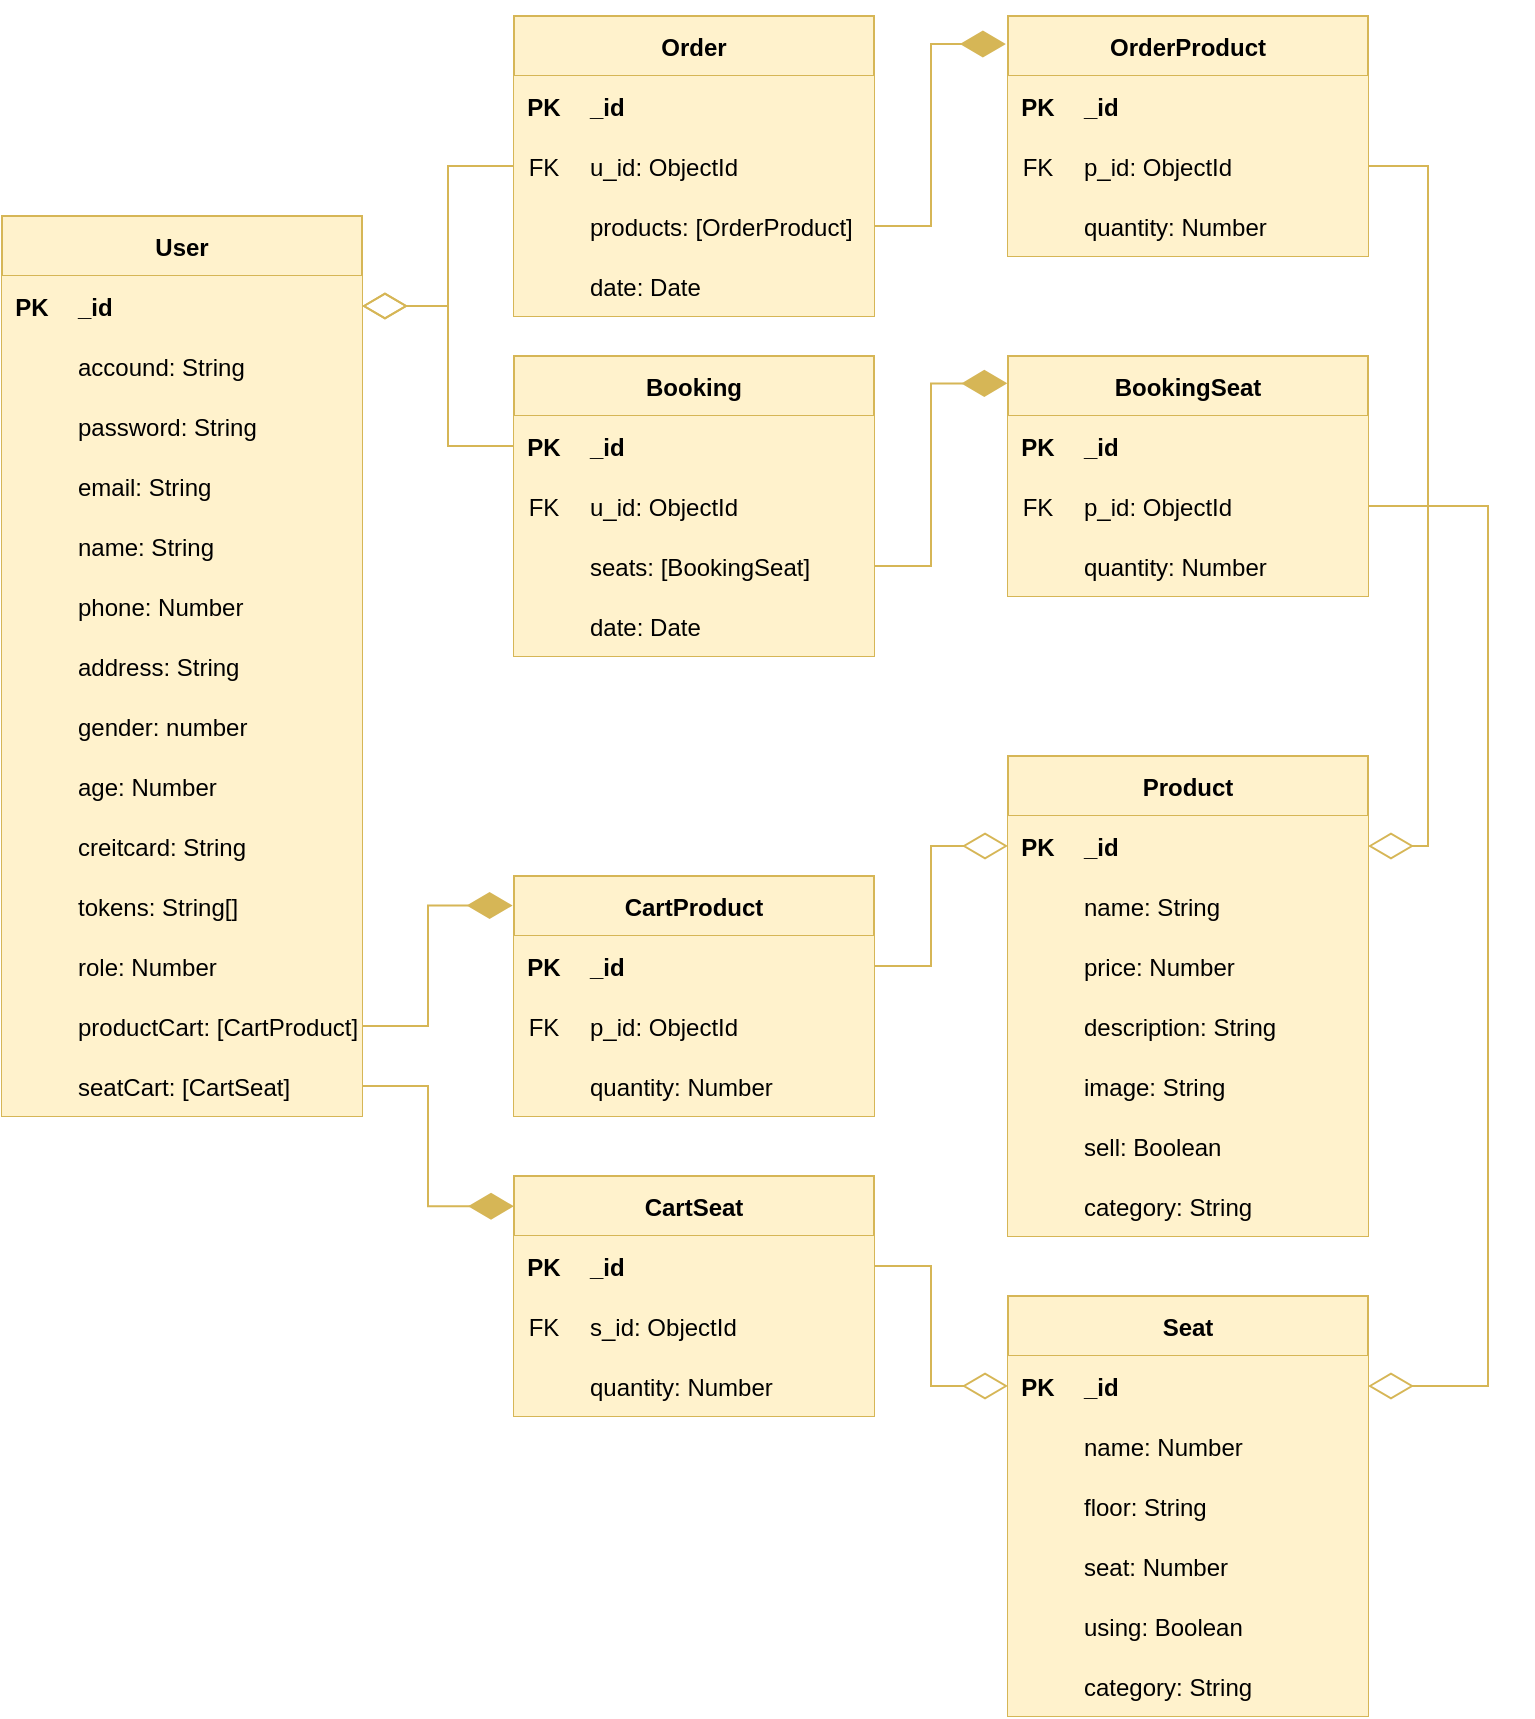 <mxfile version="20.8.14" type="github">
  <diagram name="第 1 页" id="PfyLjkhu6v5Dt2f9EkoP">
    <mxGraphModel dx="2049" dy="1091" grid="1" gridSize="10" guides="1" tooltips="1" connect="1" arrows="1" fold="1" page="1" pageScale="1" pageWidth="827" pageHeight="1169" math="0" shadow="0">
      <root>
        <mxCell id="0" />
        <mxCell id="1" parent="0" />
        <mxCell id="qEoMCZ1SBWkv3clNUSDH-1" value="User" style="shape=table;startSize=30;container=1;collapsible=1;childLayout=tableLayout;fixedRows=1;rowLines=0;fontStyle=1;align=center;resizeLast=1;labelBorderColor=none;strokeWidth=1;labelBackgroundColor=none;fillColor=#fff2cc;strokeColor=#d6b656;shadow=0;swimlaneLine=1;" parent="1" vertex="1">
          <mxGeometry x="27" y="130" width="180" height="450" as="geometry" />
        </mxCell>
        <mxCell id="qEoMCZ1SBWkv3clNUSDH-2" value="" style="shape=tableRow;horizontal=0;startSize=0;swimlaneHead=0;swimlaneBody=0;collapsible=0;dropTarget=0;points=[[0,0.5],[1,0.5]];portConstraint=eastwest;top=0;left=0;right=0;bottom=1;labelBorderColor=none;strokeWidth=1;labelBackgroundColor=none;fillColor=#fff2cc;strokeColor=#d6b656;shadow=0;swimlaneLine=1;" parent="qEoMCZ1SBWkv3clNUSDH-1" vertex="1">
          <mxGeometry y="30" width="180" height="30" as="geometry" />
        </mxCell>
        <mxCell id="qEoMCZ1SBWkv3clNUSDH-3" value="PK" style="shape=partialRectangle;connectable=0;top=0;left=0;bottom=0;right=0;fontStyle=1;overflow=hidden;labelBorderColor=none;strokeWidth=1;labelBackgroundColor=none;fillColor=#fff2cc;strokeColor=#d6b656;shadow=0;swimlaneLine=1;" parent="qEoMCZ1SBWkv3clNUSDH-2" vertex="1">
          <mxGeometry width="30" height="30" as="geometry">
            <mxRectangle width="30" height="30" as="alternateBounds" />
          </mxGeometry>
        </mxCell>
        <mxCell id="qEoMCZ1SBWkv3clNUSDH-4" value="_id" style="shape=partialRectangle;connectable=0;top=0;left=0;bottom=0;right=0;align=left;spacingLeft=6;fontStyle=1;overflow=hidden;labelBorderColor=none;strokeWidth=1;labelBackgroundColor=none;fillColor=#fff2cc;strokeColor=#d6b656;shadow=0;swimlaneLine=1;" parent="qEoMCZ1SBWkv3clNUSDH-2" vertex="1">
          <mxGeometry x="30" width="150" height="30" as="geometry">
            <mxRectangle width="150" height="30" as="alternateBounds" />
          </mxGeometry>
        </mxCell>
        <mxCell id="qEoMCZ1SBWkv3clNUSDH-5" value="" style="shape=tableRow;horizontal=0;startSize=0;swimlaneHead=0;swimlaneBody=0;collapsible=0;dropTarget=0;points=[[0,0.5],[1,0.5]];portConstraint=eastwest;top=0;left=0;right=0;bottom=0;labelBorderColor=none;strokeWidth=1;labelBackgroundColor=none;fillColor=#fff2cc;strokeColor=#d6b656;shadow=0;swimlaneLine=1;" parent="qEoMCZ1SBWkv3clNUSDH-1" vertex="1">
          <mxGeometry y="60" width="180" height="30" as="geometry" />
        </mxCell>
        <mxCell id="qEoMCZ1SBWkv3clNUSDH-6" value="" style="shape=partialRectangle;connectable=0;top=0;left=0;bottom=0;right=0;editable=1;overflow=hidden;labelBorderColor=none;strokeWidth=1;labelBackgroundColor=none;fillColor=#fff2cc;strokeColor=#d6b656;shadow=0;swimlaneLine=1;" parent="qEoMCZ1SBWkv3clNUSDH-5" vertex="1">
          <mxGeometry width="30" height="30" as="geometry">
            <mxRectangle width="30" height="30" as="alternateBounds" />
          </mxGeometry>
        </mxCell>
        <mxCell id="qEoMCZ1SBWkv3clNUSDH-7" value="accound: String" style="shape=partialRectangle;connectable=0;top=0;left=0;bottom=0;right=0;align=left;spacingLeft=6;overflow=hidden;labelBorderColor=none;strokeWidth=1;labelBackgroundColor=none;fillColor=#fff2cc;strokeColor=#d6b656;shadow=0;swimlaneLine=1;" parent="qEoMCZ1SBWkv3clNUSDH-5" vertex="1">
          <mxGeometry x="30" width="150" height="30" as="geometry">
            <mxRectangle width="150" height="30" as="alternateBounds" />
          </mxGeometry>
        </mxCell>
        <mxCell id="qEoMCZ1SBWkv3clNUSDH-8" value="" style="shape=tableRow;horizontal=0;startSize=0;swimlaneHead=0;swimlaneBody=0;collapsible=0;dropTarget=0;points=[[0,0.5],[1,0.5]];portConstraint=eastwest;top=0;left=0;right=0;bottom=0;labelBorderColor=none;strokeWidth=1;labelBackgroundColor=none;fillColor=#fff2cc;strokeColor=#d6b656;shadow=0;swimlaneLine=1;" parent="qEoMCZ1SBWkv3clNUSDH-1" vertex="1">
          <mxGeometry y="90" width="180" height="30" as="geometry" />
        </mxCell>
        <mxCell id="qEoMCZ1SBWkv3clNUSDH-9" value="" style="shape=partialRectangle;connectable=0;top=0;left=0;bottom=0;right=0;editable=1;overflow=hidden;labelBorderColor=none;strokeWidth=1;labelBackgroundColor=none;fillColor=#fff2cc;strokeColor=#d6b656;shadow=0;swimlaneLine=1;" parent="qEoMCZ1SBWkv3clNUSDH-8" vertex="1">
          <mxGeometry width="30" height="30" as="geometry">
            <mxRectangle width="30" height="30" as="alternateBounds" />
          </mxGeometry>
        </mxCell>
        <mxCell id="qEoMCZ1SBWkv3clNUSDH-10" value="password: String" style="shape=partialRectangle;connectable=0;top=0;left=0;bottom=0;right=0;align=left;spacingLeft=6;overflow=hidden;labelBorderColor=none;strokeWidth=1;labelBackgroundColor=none;fillColor=#fff2cc;strokeColor=#d6b656;shadow=0;swimlaneLine=1;" parent="qEoMCZ1SBWkv3clNUSDH-8" vertex="1">
          <mxGeometry x="30" width="150" height="30" as="geometry">
            <mxRectangle width="150" height="30" as="alternateBounds" />
          </mxGeometry>
        </mxCell>
        <mxCell id="qEoMCZ1SBWkv3clNUSDH-11" value="" style="shape=tableRow;horizontal=0;startSize=0;swimlaneHead=0;swimlaneBody=0;collapsible=0;dropTarget=0;points=[[0,0.5],[1,0.5]];portConstraint=eastwest;top=0;left=0;right=0;bottom=0;labelBorderColor=none;strokeWidth=1;labelBackgroundColor=none;fillColor=#fff2cc;strokeColor=#d6b656;shadow=0;swimlaneLine=1;" parent="qEoMCZ1SBWkv3clNUSDH-1" vertex="1">
          <mxGeometry y="120" width="180" height="30" as="geometry" />
        </mxCell>
        <mxCell id="qEoMCZ1SBWkv3clNUSDH-12" value="" style="shape=partialRectangle;connectable=0;top=0;left=0;bottom=0;right=0;editable=1;overflow=hidden;labelBorderColor=none;strokeWidth=1;labelBackgroundColor=none;fillColor=#fff2cc;strokeColor=#d6b656;shadow=0;swimlaneLine=1;" parent="qEoMCZ1SBWkv3clNUSDH-11" vertex="1">
          <mxGeometry width="30" height="30" as="geometry">
            <mxRectangle width="30" height="30" as="alternateBounds" />
          </mxGeometry>
        </mxCell>
        <mxCell id="qEoMCZ1SBWkv3clNUSDH-13" value="email: String" style="shape=partialRectangle;connectable=0;top=0;left=0;bottom=0;right=0;align=left;spacingLeft=6;overflow=hidden;labelBorderColor=none;strokeWidth=1;labelBackgroundColor=none;fillColor=#fff2cc;strokeColor=#d6b656;shadow=0;swimlaneLine=1;" parent="qEoMCZ1SBWkv3clNUSDH-11" vertex="1">
          <mxGeometry x="30" width="150" height="30" as="geometry">
            <mxRectangle width="150" height="30" as="alternateBounds" />
          </mxGeometry>
        </mxCell>
        <mxCell id="qEoMCZ1SBWkv3clNUSDH-14" style="shape=tableRow;horizontal=0;startSize=0;swimlaneHead=0;swimlaneBody=0;collapsible=0;dropTarget=0;points=[[0,0.5],[1,0.5]];portConstraint=eastwest;top=0;left=0;right=0;bottom=0;labelBorderColor=none;strokeWidth=1;labelBackgroundColor=none;fillColor=#fff2cc;strokeColor=#d6b656;shadow=0;swimlaneLine=1;" parent="qEoMCZ1SBWkv3clNUSDH-1" vertex="1">
          <mxGeometry y="150" width="180" height="30" as="geometry" />
        </mxCell>
        <mxCell id="qEoMCZ1SBWkv3clNUSDH-15" style="shape=partialRectangle;connectable=0;top=0;left=0;bottom=0;right=0;editable=1;overflow=hidden;labelBorderColor=none;strokeWidth=1;labelBackgroundColor=none;fillColor=#fff2cc;strokeColor=#d6b656;shadow=0;swimlaneLine=1;" parent="qEoMCZ1SBWkv3clNUSDH-14" vertex="1">
          <mxGeometry width="30" height="30" as="geometry">
            <mxRectangle width="30" height="30" as="alternateBounds" />
          </mxGeometry>
        </mxCell>
        <mxCell id="qEoMCZ1SBWkv3clNUSDH-16" value="name: String" style="shape=partialRectangle;connectable=0;top=0;left=0;bottom=0;right=0;align=left;spacingLeft=6;overflow=hidden;labelBorderColor=none;strokeWidth=1;labelBackgroundColor=none;fillColor=#fff2cc;strokeColor=#d6b656;shadow=0;swimlaneLine=1;" parent="qEoMCZ1SBWkv3clNUSDH-14" vertex="1">
          <mxGeometry x="30" width="150" height="30" as="geometry">
            <mxRectangle width="150" height="30" as="alternateBounds" />
          </mxGeometry>
        </mxCell>
        <mxCell id="qEoMCZ1SBWkv3clNUSDH-17" style="shape=tableRow;horizontal=0;startSize=0;swimlaneHead=0;swimlaneBody=0;collapsible=0;dropTarget=0;points=[[0,0.5],[1,0.5]];portConstraint=eastwest;top=0;left=0;right=0;bottom=0;labelBorderColor=none;strokeWidth=1;labelBackgroundColor=none;fillColor=#fff2cc;strokeColor=#d6b656;shadow=0;swimlaneLine=1;" parent="qEoMCZ1SBWkv3clNUSDH-1" vertex="1">
          <mxGeometry y="180" width="180" height="30" as="geometry" />
        </mxCell>
        <mxCell id="qEoMCZ1SBWkv3clNUSDH-18" style="shape=partialRectangle;connectable=0;top=0;left=0;bottom=0;right=0;editable=1;overflow=hidden;labelBorderColor=none;strokeWidth=1;labelBackgroundColor=none;fillColor=#fff2cc;strokeColor=#d6b656;shadow=0;swimlaneLine=1;" parent="qEoMCZ1SBWkv3clNUSDH-17" vertex="1">
          <mxGeometry width="30" height="30" as="geometry">
            <mxRectangle width="30" height="30" as="alternateBounds" />
          </mxGeometry>
        </mxCell>
        <mxCell id="qEoMCZ1SBWkv3clNUSDH-19" value="phone: Number" style="shape=partialRectangle;connectable=0;top=0;left=0;bottom=0;right=0;align=left;spacingLeft=6;overflow=hidden;labelBorderColor=none;strokeWidth=1;labelBackgroundColor=none;fillColor=#fff2cc;strokeColor=#d6b656;shadow=0;swimlaneLine=1;" parent="qEoMCZ1SBWkv3clNUSDH-17" vertex="1">
          <mxGeometry x="30" width="150" height="30" as="geometry">
            <mxRectangle width="150" height="30" as="alternateBounds" />
          </mxGeometry>
        </mxCell>
        <mxCell id="qEoMCZ1SBWkv3clNUSDH-20" style="shape=tableRow;horizontal=0;startSize=0;swimlaneHead=0;swimlaneBody=0;collapsible=0;dropTarget=0;points=[[0,0.5],[1,0.5]];portConstraint=eastwest;top=0;left=0;right=0;bottom=0;labelBorderColor=none;strokeWidth=1;labelBackgroundColor=none;fillColor=#fff2cc;strokeColor=#d6b656;shadow=0;swimlaneLine=1;" parent="qEoMCZ1SBWkv3clNUSDH-1" vertex="1">
          <mxGeometry y="210" width="180" height="30" as="geometry" />
        </mxCell>
        <mxCell id="qEoMCZ1SBWkv3clNUSDH-21" style="shape=partialRectangle;connectable=0;top=0;left=0;bottom=0;right=0;editable=1;overflow=hidden;labelBorderColor=none;strokeWidth=1;labelBackgroundColor=none;fillColor=#fff2cc;strokeColor=#d6b656;shadow=0;swimlaneLine=1;" parent="qEoMCZ1SBWkv3clNUSDH-20" vertex="1">
          <mxGeometry width="30" height="30" as="geometry">
            <mxRectangle width="30" height="30" as="alternateBounds" />
          </mxGeometry>
        </mxCell>
        <mxCell id="qEoMCZ1SBWkv3clNUSDH-22" value="address: String" style="shape=partialRectangle;connectable=0;top=0;left=0;bottom=0;right=0;align=left;spacingLeft=6;overflow=hidden;labelBorderColor=none;strokeWidth=1;labelBackgroundColor=none;fillColor=#fff2cc;strokeColor=#d6b656;shadow=0;swimlaneLine=1;" parent="qEoMCZ1SBWkv3clNUSDH-20" vertex="1">
          <mxGeometry x="30" width="150" height="30" as="geometry">
            <mxRectangle width="150" height="30" as="alternateBounds" />
          </mxGeometry>
        </mxCell>
        <mxCell id="qEoMCZ1SBWkv3clNUSDH-38" style="shape=tableRow;horizontal=0;startSize=0;swimlaneHead=0;swimlaneBody=0;collapsible=0;dropTarget=0;points=[[0,0.5],[1,0.5]];portConstraint=eastwest;top=0;left=0;right=0;bottom=0;labelBorderColor=none;strokeWidth=1;labelBackgroundColor=none;fillColor=#fff2cc;strokeColor=#d6b656;shadow=0;swimlaneLine=1;" parent="qEoMCZ1SBWkv3clNUSDH-1" vertex="1">
          <mxGeometry y="240" width="180" height="30" as="geometry" />
        </mxCell>
        <mxCell id="qEoMCZ1SBWkv3clNUSDH-39" style="shape=partialRectangle;connectable=0;top=0;left=0;bottom=0;right=0;editable=1;overflow=hidden;labelBorderColor=none;strokeWidth=1;labelBackgroundColor=none;fillColor=#fff2cc;strokeColor=#d6b656;shadow=0;swimlaneLine=1;" parent="qEoMCZ1SBWkv3clNUSDH-38" vertex="1">
          <mxGeometry width="30" height="30" as="geometry">
            <mxRectangle width="30" height="30" as="alternateBounds" />
          </mxGeometry>
        </mxCell>
        <mxCell id="qEoMCZ1SBWkv3clNUSDH-40" value="gender: number" style="shape=partialRectangle;connectable=0;top=0;left=0;bottom=0;right=0;align=left;spacingLeft=6;overflow=hidden;labelBorderColor=none;strokeWidth=1;labelBackgroundColor=none;fillColor=#fff2cc;strokeColor=#d6b656;shadow=0;swimlaneLine=1;" parent="qEoMCZ1SBWkv3clNUSDH-38" vertex="1">
          <mxGeometry x="30" width="150" height="30" as="geometry">
            <mxRectangle width="150" height="30" as="alternateBounds" />
          </mxGeometry>
        </mxCell>
        <mxCell id="qEoMCZ1SBWkv3clNUSDH-35" style="shape=tableRow;horizontal=0;startSize=0;swimlaneHead=0;swimlaneBody=0;collapsible=0;dropTarget=0;points=[[0,0.5],[1,0.5]];portConstraint=eastwest;top=0;left=0;right=0;bottom=0;labelBorderColor=none;strokeWidth=1;labelBackgroundColor=none;fillColor=#fff2cc;strokeColor=#d6b656;shadow=0;swimlaneLine=1;" parent="qEoMCZ1SBWkv3clNUSDH-1" vertex="1">
          <mxGeometry y="270" width="180" height="30" as="geometry" />
        </mxCell>
        <mxCell id="qEoMCZ1SBWkv3clNUSDH-36" style="shape=partialRectangle;connectable=0;top=0;left=0;bottom=0;right=0;editable=1;overflow=hidden;labelBorderColor=none;strokeWidth=1;labelBackgroundColor=none;fillColor=#fff2cc;strokeColor=#d6b656;shadow=0;swimlaneLine=1;" parent="qEoMCZ1SBWkv3clNUSDH-35" vertex="1">
          <mxGeometry width="30" height="30" as="geometry">
            <mxRectangle width="30" height="30" as="alternateBounds" />
          </mxGeometry>
        </mxCell>
        <mxCell id="qEoMCZ1SBWkv3clNUSDH-37" value="age: Number" style="shape=partialRectangle;connectable=0;top=0;left=0;bottom=0;right=0;align=left;spacingLeft=6;overflow=hidden;labelBorderColor=none;strokeWidth=1;labelBackgroundColor=none;fillColor=#fff2cc;strokeColor=#d6b656;shadow=0;swimlaneLine=1;" parent="qEoMCZ1SBWkv3clNUSDH-35" vertex="1">
          <mxGeometry x="30" width="150" height="30" as="geometry">
            <mxRectangle width="150" height="30" as="alternateBounds" />
          </mxGeometry>
        </mxCell>
        <mxCell id="qEoMCZ1SBWkv3clNUSDH-32" style="shape=tableRow;horizontal=0;startSize=0;swimlaneHead=0;swimlaneBody=0;collapsible=0;dropTarget=0;points=[[0,0.5],[1,0.5]];portConstraint=eastwest;top=0;left=0;right=0;bottom=0;labelBorderColor=none;strokeWidth=1;labelBackgroundColor=none;fillColor=#fff2cc;strokeColor=#d6b656;shadow=0;swimlaneLine=1;" parent="qEoMCZ1SBWkv3clNUSDH-1" vertex="1">
          <mxGeometry y="300" width="180" height="30" as="geometry" />
        </mxCell>
        <mxCell id="qEoMCZ1SBWkv3clNUSDH-33" style="shape=partialRectangle;connectable=0;top=0;left=0;bottom=0;right=0;editable=1;overflow=hidden;labelBorderColor=none;strokeWidth=1;labelBackgroundColor=none;fillColor=#fff2cc;strokeColor=#d6b656;shadow=0;swimlaneLine=1;" parent="qEoMCZ1SBWkv3clNUSDH-32" vertex="1">
          <mxGeometry width="30" height="30" as="geometry">
            <mxRectangle width="30" height="30" as="alternateBounds" />
          </mxGeometry>
        </mxCell>
        <mxCell id="qEoMCZ1SBWkv3clNUSDH-34" value="creitcard: String" style="shape=partialRectangle;connectable=0;top=0;left=0;bottom=0;right=0;align=left;spacingLeft=6;overflow=hidden;labelBorderColor=none;strokeWidth=1;labelBackgroundColor=none;fillColor=#fff2cc;strokeColor=#d6b656;shadow=0;swimlaneLine=1;" parent="qEoMCZ1SBWkv3clNUSDH-32" vertex="1">
          <mxGeometry x="30" width="150" height="30" as="geometry">
            <mxRectangle width="150" height="30" as="alternateBounds" />
          </mxGeometry>
        </mxCell>
        <mxCell id="qEoMCZ1SBWkv3clNUSDH-29" style="shape=tableRow;horizontal=0;startSize=0;swimlaneHead=0;swimlaneBody=0;collapsible=0;dropTarget=0;points=[[0,0.5],[1,0.5]];portConstraint=eastwest;top=0;left=0;right=0;bottom=0;labelBorderColor=none;strokeWidth=1;labelBackgroundColor=none;fillColor=#fff2cc;strokeColor=#d6b656;shadow=0;swimlaneLine=1;" parent="qEoMCZ1SBWkv3clNUSDH-1" vertex="1">
          <mxGeometry y="330" width="180" height="30" as="geometry" />
        </mxCell>
        <mxCell id="qEoMCZ1SBWkv3clNUSDH-30" style="shape=partialRectangle;connectable=0;top=0;left=0;bottom=0;right=0;editable=1;overflow=hidden;labelBorderColor=none;strokeWidth=1;labelBackgroundColor=none;fillColor=#fff2cc;strokeColor=#d6b656;shadow=0;swimlaneLine=1;" parent="qEoMCZ1SBWkv3clNUSDH-29" vertex="1">
          <mxGeometry width="30" height="30" as="geometry">
            <mxRectangle width="30" height="30" as="alternateBounds" />
          </mxGeometry>
        </mxCell>
        <mxCell id="qEoMCZ1SBWkv3clNUSDH-31" value="tokens: String[]" style="shape=partialRectangle;connectable=0;top=0;left=0;bottom=0;right=0;align=left;spacingLeft=6;overflow=hidden;labelBorderColor=none;strokeWidth=1;labelBackgroundColor=none;fillColor=#fff2cc;strokeColor=#d6b656;shadow=0;swimlaneLine=1;" parent="qEoMCZ1SBWkv3clNUSDH-29" vertex="1">
          <mxGeometry x="30" width="150" height="30" as="geometry">
            <mxRectangle width="150" height="30" as="alternateBounds" />
          </mxGeometry>
        </mxCell>
        <mxCell id="qEoMCZ1SBWkv3clNUSDH-26" style="shape=tableRow;horizontal=0;startSize=0;swimlaneHead=0;swimlaneBody=0;collapsible=0;dropTarget=0;points=[[0,0.5],[1,0.5]];portConstraint=eastwest;top=0;left=0;right=0;bottom=0;labelBorderColor=none;strokeWidth=1;labelBackgroundColor=none;fillColor=#fff2cc;strokeColor=#d6b656;shadow=0;swimlaneLine=1;" parent="qEoMCZ1SBWkv3clNUSDH-1" vertex="1">
          <mxGeometry y="360" width="180" height="30" as="geometry" />
        </mxCell>
        <mxCell id="qEoMCZ1SBWkv3clNUSDH-27" style="shape=partialRectangle;connectable=0;top=0;left=0;bottom=0;right=0;editable=1;overflow=hidden;labelBorderColor=none;strokeWidth=1;labelBackgroundColor=none;fillColor=#fff2cc;strokeColor=#d6b656;shadow=0;swimlaneLine=1;" parent="qEoMCZ1SBWkv3clNUSDH-26" vertex="1">
          <mxGeometry width="30" height="30" as="geometry">
            <mxRectangle width="30" height="30" as="alternateBounds" />
          </mxGeometry>
        </mxCell>
        <mxCell id="qEoMCZ1SBWkv3clNUSDH-28" value="role: Number" style="shape=partialRectangle;connectable=0;top=0;left=0;bottom=0;right=0;align=left;spacingLeft=6;overflow=hidden;labelBorderColor=none;strokeWidth=1;labelBackgroundColor=none;fillColor=#fff2cc;strokeColor=#d6b656;shadow=0;swimlaneLine=1;" parent="qEoMCZ1SBWkv3clNUSDH-26" vertex="1">
          <mxGeometry x="30" width="150" height="30" as="geometry">
            <mxRectangle width="150" height="30" as="alternateBounds" />
          </mxGeometry>
        </mxCell>
        <mxCell id="qEoMCZ1SBWkv3clNUSDH-23" style="shape=tableRow;horizontal=0;startSize=0;swimlaneHead=0;swimlaneBody=0;collapsible=0;dropTarget=0;points=[[0,0.5],[1,0.5]];portConstraint=eastwest;top=0;left=0;right=0;bottom=0;labelBorderColor=none;strokeWidth=1;labelBackgroundColor=none;fillColor=#fff2cc;strokeColor=#d6b656;shadow=0;swimlaneLine=1;" parent="qEoMCZ1SBWkv3clNUSDH-1" vertex="1">
          <mxGeometry y="390" width="180" height="30" as="geometry" />
        </mxCell>
        <mxCell id="qEoMCZ1SBWkv3clNUSDH-24" style="shape=partialRectangle;connectable=0;top=0;left=0;bottom=0;right=0;editable=1;overflow=hidden;labelBorderColor=none;strokeWidth=1;labelBackgroundColor=none;fillColor=#fff2cc;strokeColor=#d6b656;shadow=0;swimlaneLine=1;" parent="qEoMCZ1SBWkv3clNUSDH-23" vertex="1">
          <mxGeometry width="30" height="30" as="geometry">
            <mxRectangle width="30" height="30" as="alternateBounds" />
          </mxGeometry>
        </mxCell>
        <mxCell id="qEoMCZ1SBWkv3clNUSDH-25" value="productCart: [CartProduct]" style="shape=partialRectangle;connectable=0;top=0;left=0;bottom=0;right=0;align=left;spacingLeft=6;overflow=hidden;labelBorderColor=none;strokeWidth=1;labelBackgroundColor=none;fillColor=#fff2cc;strokeColor=#d6b656;shadow=0;swimlaneLine=1;" parent="qEoMCZ1SBWkv3clNUSDH-23" vertex="1">
          <mxGeometry x="30" width="150" height="30" as="geometry">
            <mxRectangle width="150" height="30" as="alternateBounds" />
          </mxGeometry>
        </mxCell>
        <mxCell id="qEoMCZ1SBWkv3clNUSDH-47" style="shape=tableRow;horizontal=0;startSize=0;swimlaneHead=0;swimlaneBody=0;collapsible=0;dropTarget=0;points=[[0,0.5],[1,0.5]];portConstraint=eastwest;top=0;left=0;right=0;bottom=0;labelBorderColor=none;strokeWidth=1;labelBackgroundColor=none;fillColor=#fff2cc;strokeColor=#d6b656;shadow=0;swimlaneLine=1;" parent="qEoMCZ1SBWkv3clNUSDH-1" vertex="1">
          <mxGeometry y="420" width="180" height="30" as="geometry" />
        </mxCell>
        <mxCell id="qEoMCZ1SBWkv3clNUSDH-48" style="shape=partialRectangle;connectable=0;top=0;left=0;bottom=0;right=0;editable=1;overflow=hidden;labelBorderColor=none;strokeWidth=1;labelBackgroundColor=none;fillColor=#fff2cc;strokeColor=#d6b656;shadow=0;swimlaneLine=1;" parent="qEoMCZ1SBWkv3clNUSDH-47" vertex="1">
          <mxGeometry width="30" height="30" as="geometry">
            <mxRectangle width="30" height="30" as="alternateBounds" />
          </mxGeometry>
        </mxCell>
        <mxCell id="qEoMCZ1SBWkv3clNUSDH-49" value="seatCart: [CartSeat]" style="shape=partialRectangle;connectable=0;top=0;left=0;bottom=0;right=0;align=left;spacingLeft=6;overflow=hidden;labelBorderColor=none;strokeWidth=1;labelBackgroundColor=none;fillColor=#fff2cc;strokeColor=#d6b656;shadow=0;swimlaneLine=1;" parent="qEoMCZ1SBWkv3clNUSDH-47" vertex="1">
          <mxGeometry x="30" width="150" height="30" as="geometry">
            <mxRectangle width="150" height="30" as="alternateBounds" />
          </mxGeometry>
        </mxCell>
        <mxCell id="qEoMCZ1SBWkv3clNUSDH-50" value="Product" style="shape=table;startSize=30;container=1;collapsible=1;childLayout=tableLayout;fixedRows=1;rowLines=0;fontStyle=1;align=center;resizeLast=1;labelBorderColor=none;strokeWidth=1;labelBackgroundColor=none;fillColor=#fff2cc;strokeColor=#d6b656;shadow=0;swimlaneLine=1;" parent="1" vertex="1">
          <mxGeometry x="530" y="400" width="180" height="240" as="geometry" />
        </mxCell>
        <mxCell id="qEoMCZ1SBWkv3clNUSDH-51" value="" style="shape=tableRow;horizontal=0;startSize=0;swimlaneHead=0;swimlaneBody=0;collapsible=0;dropTarget=0;points=[[0,0.5],[1,0.5]];portConstraint=eastwest;top=0;left=0;right=0;bottom=1;labelBorderColor=none;strokeWidth=1;labelBackgroundColor=none;fillColor=#fff2cc;strokeColor=#d6b656;shadow=0;swimlaneLine=1;" parent="qEoMCZ1SBWkv3clNUSDH-50" vertex="1">
          <mxGeometry y="30" width="180" height="30" as="geometry" />
        </mxCell>
        <mxCell id="qEoMCZ1SBWkv3clNUSDH-52" value="PK" style="shape=partialRectangle;connectable=0;top=0;left=0;bottom=0;right=0;fontStyle=1;overflow=hidden;labelBorderColor=none;strokeWidth=1;labelBackgroundColor=none;fillColor=#fff2cc;strokeColor=#d6b656;shadow=0;swimlaneLine=1;" parent="qEoMCZ1SBWkv3clNUSDH-51" vertex="1">
          <mxGeometry width="30" height="30" as="geometry">
            <mxRectangle width="30" height="30" as="alternateBounds" />
          </mxGeometry>
        </mxCell>
        <mxCell id="qEoMCZ1SBWkv3clNUSDH-53" value="_id" style="shape=partialRectangle;connectable=0;top=0;left=0;bottom=0;right=0;align=left;spacingLeft=6;fontStyle=1;overflow=hidden;labelBorderColor=none;strokeWidth=1;labelBackgroundColor=none;fillColor=#fff2cc;strokeColor=#d6b656;shadow=0;swimlaneLine=1;" parent="qEoMCZ1SBWkv3clNUSDH-51" vertex="1">
          <mxGeometry x="30" width="150" height="30" as="geometry">
            <mxRectangle width="150" height="30" as="alternateBounds" />
          </mxGeometry>
        </mxCell>
        <mxCell id="qEoMCZ1SBWkv3clNUSDH-54" value="" style="shape=tableRow;horizontal=0;startSize=0;swimlaneHead=0;swimlaneBody=0;collapsible=0;dropTarget=0;points=[[0,0.5],[1,0.5]];portConstraint=eastwest;top=0;left=0;right=0;bottom=0;labelBorderColor=none;strokeWidth=1;labelBackgroundColor=none;fillColor=#fff2cc;strokeColor=#d6b656;shadow=0;swimlaneLine=1;" parent="qEoMCZ1SBWkv3clNUSDH-50" vertex="1">
          <mxGeometry y="60" width="180" height="30" as="geometry" />
        </mxCell>
        <mxCell id="qEoMCZ1SBWkv3clNUSDH-55" value="" style="shape=partialRectangle;connectable=0;top=0;left=0;bottom=0;right=0;editable=1;overflow=hidden;labelBorderColor=none;strokeWidth=1;labelBackgroundColor=none;fillColor=#fff2cc;strokeColor=#d6b656;shadow=0;swimlaneLine=1;" parent="qEoMCZ1SBWkv3clNUSDH-54" vertex="1">
          <mxGeometry width="30" height="30" as="geometry">
            <mxRectangle width="30" height="30" as="alternateBounds" />
          </mxGeometry>
        </mxCell>
        <mxCell id="qEoMCZ1SBWkv3clNUSDH-56" value="name: String" style="shape=partialRectangle;connectable=0;top=0;left=0;bottom=0;right=0;align=left;spacingLeft=6;overflow=hidden;labelBorderColor=none;strokeWidth=1;labelBackgroundColor=none;fillColor=#fff2cc;strokeColor=#d6b656;shadow=0;swimlaneLine=1;" parent="qEoMCZ1SBWkv3clNUSDH-54" vertex="1">
          <mxGeometry x="30" width="150" height="30" as="geometry">
            <mxRectangle width="150" height="30" as="alternateBounds" />
          </mxGeometry>
        </mxCell>
        <mxCell id="qEoMCZ1SBWkv3clNUSDH-57" value="" style="shape=tableRow;horizontal=0;startSize=0;swimlaneHead=0;swimlaneBody=0;collapsible=0;dropTarget=0;points=[[0,0.5],[1,0.5]];portConstraint=eastwest;top=0;left=0;right=0;bottom=0;labelBorderColor=none;strokeWidth=1;labelBackgroundColor=none;fillColor=#fff2cc;strokeColor=#d6b656;shadow=0;swimlaneLine=1;" parent="qEoMCZ1SBWkv3clNUSDH-50" vertex="1">
          <mxGeometry y="90" width="180" height="30" as="geometry" />
        </mxCell>
        <mxCell id="qEoMCZ1SBWkv3clNUSDH-58" value="" style="shape=partialRectangle;connectable=0;top=0;left=0;bottom=0;right=0;editable=1;overflow=hidden;labelBorderColor=none;strokeWidth=1;labelBackgroundColor=none;fillColor=#fff2cc;strokeColor=#d6b656;shadow=0;swimlaneLine=1;" parent="qEoMCZ1SBWkv3clNUSDH-57" vertex="1">
          <mxGeometry width="30" height="30" as="geometry">
            <mxRectangle width="30" height="30" as="alternateBounds" />
          </mxGeometry>
        </mxCell>
        <mxCell id="qEoMCZ1SBWkv3clNUSDH-59" value="price: Number" style="shape=partialRectangle;connectable=0;top=0;left=0;bottom=0;right=0;align=left;spacingLeft=6;overflow=hidden;labelBorderColor=none;strokeWidth=1;labelBackgroundColor=none;fillColor=#fff2cc;strokeColor=#d6b656;shadow=0;swimlaneLine=1;" parent="qEoMCZ1SBWkv3clNUSDH-57" vertex="1">
          <mxGeometry x="30" width="150" height="30" as="geometry">
            <mxRectangle width="150" height="30" as="alternateBounds" />
          </mxGeometry>
        </mxCell>
        <mxCell id="qEoMCZ1SBWkv3clNUSDH-60" value="" style="shape=tableRow;horizontal=0;startSize=0;swimlaneHead=0;swimlaneBody=0;collapsible=0;dropTarget=0;points=[[0,0.5],[1,0.5]];portConstraint=eastwest;top=0;left=0;right=0;bottom=0;labelBorderColor=none;strokeWidth=1;labelBackgroundColor=none;fillColor=#fff2cc;strokeColor=#d6b656;shadow=0;swimlaneLine=1;" parent="qEoMCZ1SBWkv3clNUSDH-50" vertex="1">
          <mxGeometry y="120" width="180" height="30" as="geometry" />
        </mxCell>
        <mxCell id="qEoMCZ1SBWkv3clNUSDH-61" value="" style="shape=partialRectangle;connectable=0;top=0;left=0;bottom=0;right=0;editable=1;overflow=hidden;labelBorderColor=none;strokeWidth=1;labelBackgroundColor=none;fillColor=#fff2cc;strokeColor=#d6b656;shadow=0;swimlaneLine=1;" parent="qEoMCZ1SBWkv3clNUSDH-60" vertex="1">
          <mxGeometry width="30" height="30" as="geometry">
            <mxRectangle width="30" height="30" as="alternateBounds" />
          </mxGeometry>
        </mxCell>
        <mxCell id="qEoMCZ1SBWkv3clNUSDH-62" value="description: String" style="shape=partialRectangle;connectable=0;top=0;left=0;bottom=0;right=0;align=left;spacingLeft=6;overflow=hidden;labelBorderColor=none;strokeWidth=1;labelBackgroundColor=none;fillColor=#fff2cc;strokeColor=#d6b656;shadow=0;swimlaneLine=1;" parent="qEoMCZ1SBWkv3clNUSDH-60" vertex="1">
          <mxGeometry x="30" width="150" height="30" as="geometry">
            <mxRectangle width="150" height="30" as="alternateBounds" />
          </mxGeometry>
        </mxCell>
        <mxCell id="qEoMCZ1SBWkv3clNUSDH-63" style="shape=tableRow;horizontal=0;startSize=0;swimlaneHead=0;swimlaneBody=0;collapsible=0;dropTarget=0;points=[[0,0.5],[1,0.5]];portConstraint=eastwest;top=0;left=0;right=0;bottom=0;labelBorderColor=none;strokeWidth=1;labelBackgroundColor=none;fillColor=#fff2cc;strokeColor=#d6b656;shadow=0;swimlaneLine=1;" parent="qEoMCZ1SBWkv3clNUSDH-50" vertex="1">
          <mxGeometry y="150" width="180" height="30" as="geometry" />
        </mxCell>
        <mxCell id="qEoMCZ1SBWkv3clNUSDH-64" style="shape=partialRectangle;connectable=0;top=0;left=0;bottom=0;right=0;editable=1;overflow=hidden;labelBorderColor=none;strokeWidth=1;labelBackgroundColor=none;fillColor=#fff2cc;strokeColor=#d6b656;shadow=0;swimlaneLine=1;" parent="qEoMCZ1SBWkv3clNUSDH-63" vertex="1">
          <mxGeometry width="30" height="30" as="geometry">
            <mxRectangle width="30" height="30" as="alternateBounds" />
          </mxGeometry>
        </mxCell>
        <mxCell id="qEoMCZ1SBWkv3clNUSDH-65" value="image: String" style="shape=partialRectangle;connectable=0;top=0;left=0;bottom=0;right=0;align=left;spacingLeft=6;overflow=hidden;labelBorderColor=none;strokeWidth=1;labelBackgroundColor=none;fillColor=#fff2cc;strokeColor=#d6b656;shadow=0;swimlaneLine=1;" parent="qEoMCZ1SBWkv3clNUSDH-63" vertex="1">
          <mxGeometry x="30" width="150" height="30" as="geometry">
            <mxRectangle width="150" height="30" as="alternateBounds" />
          </mxGeometry>
        </mxCell>
        <mxCell id="qEoMCZ1SBWkv3clNUSDH-66" style="shape=tableRow;horizontal=0;startSize=0;swimlaneHead=0;swimlaneBody=0;collapsible=0;dropTarget=0;points=[[0,0.5],[1,0.5]];portConstraint=eastwest;top=0;left=0;right=0;bottom=0;labelBorderColor=none;strokeWidth=1;labelBackgroundColor=none;fillColor=#fff2cc;strokeColor=#d6b656;shadow=0;swimlaneLine=1;" parent="qEoMCZ1SBWkv3clNUSDH-50" vertex="1">
          <mxGeometry y="180" width="180" height="30" as="geometry" />
        </mxCell>
        <mxCell id="qEoMCZ1SBWkv3clNUSDH-67" style="shape=partialRectangle;connectable=0;top=0;left=0;bottom=0;right=0;editable=1;overflow=hidden;labelBorderColor=none;strokeWidth=1;labelBackgroundColor=none;fillColor=#fff2cc;strokeColor=#d6b656;shadow=0;swimlaneLine=1;" parent="qEoMCZ1SBWkv3clNUSDH-66" vertex="1">
          <mxGeometry width="30" height="30" as="geometry">
            <mxRectangle width="30" height="30" as="alternateBounds" />
          </mxGeometry>
        </mxCell>
        <mxCell id="qEoMCZ1SBWkv3clNUSDH-68" value="sell: Boolean" style="shape=partialRectangle;connectable=0;top=0;left=0;bottom=0;right=0;align=left;spacingLeft=6;overflow=hidden;labelBorderColor=none;strokeWidth=1;labelBackgroundColor=none;fillColor=#fff2cc;strokeColor=#d6b656;shadow=0;swimlaneLine=1;" parent="qEoMCZ1SBWkv3clNUSDH-66" vertex="1">
          <mxGeometry x="30" width="150" height="30" as="geometry">
            <mxRectangle width="150" height="30" as="alternateBounds" />
          </mxGeometry>
        </mxCell>
        <mxCell id="qEoMCZ1SBWkv3clNUSDH-69" style="shape=tableRow;horizontal=0;startSize=0;swimlaneHead=0;swimlaneBody=0;collapsible=0;dropTarget=0;points=[[0,0.5],[1,0.5]];portConstraint=eastwest;top=0;left=0;right=0;bottom=0;labelBorderColor=none;strokeWidth=1;labelBackgroundColor=none;fillColor=#fff2cc;strokeColor=#d6b656;shadow=0;swimlaneLine=1;" parent="qEoMCZ1SBWkv3clNUSDH-50" vertex="1">
          <mxGeometry y="210" width="180" height="30" as="geometry" />
        </mxCell>
        <mxCell id="qEoMCZ1SBWkv3clNUSDH-70" style="shape=partialRectangle;connectable=0;top=0;left=0;bottom=0;right=0;editable=1;overflow=hidden;labelBorderColor=none;strokeWidth=1;labelBackgroundColor=none;fillColor=#fff2cc;strokeColor=#d6b656;shadow=0;swimlaneLine=1;" parent="qEoMCZ1SBWkv3clNUSDH-69" vertex="1">
          <mxGeometry width="30" height="30" as="geometry">
            <mxRectangle width="30" height="30" as="alternateBounds" />
          </mxGeometry>
        </mxCell>
        <mxCell id="qEoMCZ1SBWkv3clNUSDH-71" value="category: String" style="shape=partialRectangle;connectable=0;top=0;left=0;bottom=0;right=0;align=left;spacingLeft=6;overflow=hidden;labelBorderColor=none;strokeWidth=1;labelBackgroundColor=none;fillColor=#fff2cc;strokeColor=#d6b656;shadow=0;swimlaneLine=1;" parent="qEoMCZ1SBWkv3clNUSDH-69" vertex="1">
          <mxGeometry x="30" width="150" height="30" as="geometry">
            <mxRectangle width="150" height="30" as="alternateBounds" />
          </mxGeometry>
        </mxCell>
        <mxCell id="qEoMCZ1SBWkv3clNUSDH-75" value="CartProduct" style="shape=table;startSize=30;container=1;collapsible=1;childLayout=tableLayout;fixedRows=1;rowLines=0;fontStyle=1;align=center;resizeLast=1;labelBorderColor=none;strokeWidth=1;labelBackgroundColor=none;fillColor=#fff2cc;strokeColor=#d6b656;shadow=0;swimlaneLine=1;" parent="1" vertex="1">
          <mxGeometry x="283" y="460" width="180" height="120" as="geometry" />
        </mxCell>
        <mxCell id="qEoMCZ1SBWkv3clNUSDH-76" value="" style="shape=tableRow;horizontal=0;startSize=0;swimlaneHead=0;swimlaneBody=0;collapsible=0;dropTarget=0;points=[[0,0.5],[1,0.5]];portConstraint=eastwest;top=0;left=0;right=0;bottom=1;labelBorderColor=none;strokeWidth=1;labelBackgroundColor=none;fillColor=#fff2cc;strokeColor=#d6b656;shadow=0;swimlaneLine=1;" parent="qEoMCZ1SBWkv3clNUSDH-75" vertex="1">
          <mxGeometry y="30" width="180" height="30" as="geometry" />
        </mxCell>
        <mxCell id="qEoMCZ1SBWkv3clNUSDH-77" value="PK" style="shape=partialRectangle;connectable=0;top=0;left=0;bottom=0;right=0;fontStyle=1;overflow=hidden;labelBorderColor=none;strokeWidth=1;labelBackgroundColor=none;fillColor=#fff2cc;strokeColor=#d6b656;shadow=0;swimlaneLine=1;" parent="qEoMCZ1SBWkv3clNUSDH-76" vertex="1">
          <mxGeometry width="30" height="30" as="geometry">
            <mxRectangle width="30" height="30" as="alternateBounds" />
          </mxGeometry>
        </mxCell>
        <mxCell id="qEoMCZ1SBWkv3clNUSDH-78" value="_id" style="shape=partialRectangle;connectable=0;top=0;left=0;bottom=0;right=0;align=left;spacingLeft=6;fontStyle=1;overflow=hidden;labelBorderColor=none;strokeWidth=1;labelBackgroundColor=none;fillColor=#fff2cc;strokeColor=#d6b656;shadow=0;swimlaneLine=1;" parent="qEoMCZ1SBWkv3clNUSDH-76" vertex="1">
          <mxGeometry x="30" width="150" height="30" as="geometry">
            <mxRectangle width="150" height="30" as="alternateBounds" />
          </mxGeometry>
        </mxCell>
        <mxCell id="qEoMCZ1SBWkv3clNUSDH-79" value="" style="shape=tableRow;horizontal=0;startSize=0;swimlaneHead=0;swimlaneBody=0;collapsible=0;dropTarget=0;points=[[0,0.5],[1,0.5]];portConstraint=eastwest;top=0;left=0;right=0;bottom=0;labelBorderColor=none;strokeWidth=1;labelBackgroundColor=none;fillColor=#fff2cc;strokeColor=#d6b656;shadow=0;swimlaneLine=1;" parent="qEoMCZ1SBWkv3clNUSDH-75" vertex="1">
          <mxGeometry y="60" width="180" height="30" as="geometry" />
        </mxCell>
        <mxCell id="qEoMCZ1SBWkv3clNUSDH-80" value="FK" style="shape=partialRectangle;connectable=0;top=0;left=0;bottom=0;right=0;editable=1;overflow=hidden;labelBorderColor=none;strokeWidth=1;labelBackgroundColor=none;fillColor=#fff2cc;strokeColor=#d6b656;shadow=0;swimlaneLine=1;" parent="qEoMCZ1SBWkv3clNUSDH-79" vertex="1">
          <mxGeometry width="30" height="30" as="geometry">
            <mxRectangle width="30" height="30" as="alternateBounds" />
          </mxGeometry>
        </mxCell>
        <mxCell id="qEoMCZ1SBWkv3clNUSDH-81" value="p_id: ObjectId" style="shape=partialRectangle;connectable=0;top=0;left=0;bottom=0;right=0;align=left;spacingLeft=6;overflow=hidden;labelBorderColor=none;strokeWidth=1;labelBackgroundColor=none;fillColor=#fff2cc;strokeColor=#d6b656;shadow=0;swimlaneLine=1;" parent="qEoMCZ1SBWkv3clNUSDH-79" vertex="1">
          <mxGeometry x="30" width="150" height="30" as="geometry">
            <mxRectangle width="150" height="30" as="alternateBounds" />
          </mxGeometry>
        </mxCell>
        <mxCell id="qEoMCZ1SBWkv3clNUSDH-82" value="" style="shape=tableRow;horizontal=0;startSize=0;swimlaneHead=0;swimlaneBody=0;collapsible=0;dropTarget=0;points=[[0,0.5],[1,0.5]];portConstraint=eastwest;top=0;left=0;right=0;bottom=0;labelBorderColor=none;strokeWidth=1;labelBackgroundColor=none;fillColor=#fff2cc;strokeColor=#d6b656;shadow=0;swimlaneLine=1;" parent="qEoMCZ1SBWkv3clNUSDH-75" vertex="1">
          <mxGeometry y="90" width="180" height="30" as="geometry" />
        </mxCell>
        <mxCell id="qEoMCZ1SBWkv3clNUSDH-83" value="" style="shape=partialRectangle;connectable=0;top=0;left=0;bottom=0;right=0;editable=1;overflow=hidden;labelBorderColor=none;strokeWidth=1;labelBackgroundColor=none;fillColor=#fff2cc;strokeColor=#d6b656;shadow=0;swimlaneLine=1;" parent="qEoMCZ1SBWkv3clNUSDH-82" vertex="1">
          <mxGeometry width="30" height="30" as="geometry">
            <mxRectangle width="30" height="30" as="alternateBounds" />
          </mxGeometry>
        </mxCell>
        <mxCell id="qEoMCZ1SBWkv3clNUSDH-84" value="quantity: Number" style="shape=partialRectangle;connectable=0;top=0;left=0;bottom=0;right=0;align=left;spacingLeft=6;overflow=hidden;labelBorderColor=none;strokeWidth=1;labelBackgroundColor=none;fillColor=#fff2cc;strokeColor=#d6b656;shadow=0;swimlaneLine=1;" parent="qEoMCZ1SBWkv3clNUSDH-82" vertex="1">
          <mxGeometry x="30" width="150" height="30" as="geometry">
            <mxRectangle width="150" height="30" as="alternateBounds" />
          </mxGeometry>
        </mxCell>
        <mxCell id="qEoMCZ1SBWkv3clNUSDH-85" value="OrderProduct" style="shape=table;startSize=30;container=1;collapsible=1;childLayout=tableLayout;fixedRows=1;rowLines=0;fontStyle=1;align=center;resizeLast=1;labelBorderColor=none;strokeWidth=1;labelBackgroundColor=none;fillColor=#fff2cc;strokeColor=#d6b656;shadow=0;swimlaneLine=1;" parent="1" vertex="1">
          <mxGeometry x="530" y="30" width="180" height="120" as="geometry" />
        </mxCell>
        <mxCell id="qEoMCZ1SBWkv3clNUSDH-86" value="" style="shape=tableRow;horizontal=0;startSize=0;swimlaneHead=0;swimlaneBody=0;collapsible=0;dropTarget=0;points=[[0,0.5],[1,0.5]];portConstraint=eastwest;top=0;left=0;right=0;bottom=1;labelBorderColor=none;strokeWidth=1;labelBackgroundColor=none;fillColor=#fff2cc;strokeColor=#d6b656;shadow=0;swimlaneLine=1;" parent="qEoMCZ1SBWkv3clNUSDH-85" vertex="1">
          <mxGeometry y="30" width="180" height="30" as="geometry" />
        </mxCell>
        <mxCell id="qEoMCZ1SBWkv3clNUSDH-87" value="PK" style="shape=partialRectangle;connectable=0;top=0;left=0;bottom=0;right=0;fontStyle=1;overflow=hidden;labelBorderColor=none;strokeWidth=1;labelBackgroundColor=none;fillColor=#fff2cc;strokeColor=#d6b656;shadow=0;swimlaneLine=1;" parent="qEoMCZ1SBWkv3clNUSDH-86" vertex="1">
          <mxGeometry width="30" height="30" as="geometry">
            <mxRectangle width="30" height="30" as="alternateBounds" />
          </mxGeometry>
        </mxCell>
        <mxCell id="qEoMCZ1SBWkv3clNUSDH-88" value="_id" style="shape=partialRectangle;connectable=0;top=0;left=0;bottom=0;right=0;align=left;spacingLeft=6;fontStyle=1;overflow=hidden;labelBorderColor=none;strokeWidth=1;labelBackgroundColor=none;fillColor=#fff2cc;strokeColor=#d6b656;shadow=0;swimlaneLine=1;" parent="qEoMCZ1SBWkv3clNUSDH-86" vertex="1">
          <mxGeometry x="30" width="150" height="30" as="geometry">
            <mxRectangle width="150" height="30" as="alternateBounds" />
          </mxGeometry>
        </mxCell>
        <mxCell id="qEoMCZ1SBWkv3clNUSDH-89" value="" style="shape=tableRow;horizontal=0;startSize=0;swimlaneHead=0;swimlaneBody=0;collapsible=0;dropTarget=0;points=[[0,0.5],[1,0.5]];portConstraint=eastwest;top=0;left=0;right=0;bottom=0;labelBorderColor=none;strokeWidth=1;labelBackgroundColor=none;fillColor=#fff2cc;strokeColor=#d6b656;shadow=0;swimlaneLine=1;" parent="qEoMCZ1SBWkv3clNUSDH-85" vertex="1">
          <mxGeometry y="60" width="180" height="30" as="geometry" />
        </mxCell>
        <mxCell id="qEoMCZ1SBWkv3clNUSDH-90" value="FK" style="shape=partialRectangle;connectable=0;top=0;left=0;bottom=0;right=0;editable=1;overflow=hidden;labelBorderColor=none;strokeWidth=1;labelBackgroundColor=none;fillColor=#fff2cc;strokeColor=#d6b656;shadow=0;swimlaneLine=1;" parent="qEoMCZ1SBWkv3clNUSDH-89" vertex="1">
          <mxGeometry width="30" height="30" as="geometry">
            <mxRectangle width="30" height="30" as="alternateBounds" />
          </mxGeometry>
        </mxCell>
        <mxCell id="qEoMCZ1SBWkv3clNUSDH-91" value="p_id: ObjectId" style="shape=partialRectangle;connectable=0;top=0;left=0;bottom=0;right=0;align=left;spacingLeft=6;overflow=hidden;labelBorderColor=none;strokeWidth=1;labelBackgroundColor=none;fillColor=#fff2cc;strokeColor=#d6b656;shadow=0;swimlaneLine=1;" parent="qEoMCZ1SBWkv3clNUSDH-89" vertex="1">
          <mxGeometry x="30" width="150" height="30" as="geometry">
            <mxRectangle width="150" height="30" as="alternateBounds" />
          </mxGeometry>
        </mxCell>
        <mxCell id="qEoMCZ1SBWkv3clNUSDH-92" value="" style="shape=tableRow;horizontal=0;startSize=0;swimlaneHead=0;swimlaneBody=0;collapsible=0;dropTarget=0;points=[[0,0.5],[1,0.5]];portConstraint=eastwest;top=0;left=0;right=0;bottom=0;labelBorderColor=none;strokeWidth=1;labelBackgroundColor=none;fillColor=#fff2cc;strokeColor=#d6b656;shadow=0;swimlaneLine=1;" parent="qEoMCZ1SBWkv3clNUSDH-85" vertex="1">
          <mxGeometry y="90" width="180" height="30" as="geometry" />
        </mxCell>
        <mxCell id="qEoMCZ1SBWkv3clNUSDH-93" value="" style="shape=partialRectangle;connectable=0;top=0;left=0;bottom=0;right=0;editable=1;overflow=hidden;labelBorderColor=none;strokeWidth=1;labelBackgroundColor=none;fillColor=#fff2cc;strokeColor=#d6b656;shadow=0;swimlaneLine=1;" parent="qEoMCZ1SBWkv3clNUSDH-92" vertex="1">
          <mxGeometry width="30" height="30" as="geometry">
            <mxRectangle width="30" height="30" as="alternateBounds" />
          </mxGeometry>
        </mxCell>
        <mxCell id="qEoMCZ1SBWkv3clNUSDH-94" value="quantity: Number" style="shape=partialRectangle;connectable=0;top=0;left=0;bottom=0;right=0;align=left;spacingLeft=6;overflow=hidden;labelBorderColor=none;strokeWidth=1;labelBackgroundColor=none;fillColor=#fff2cc;strokeColor=#d6b656;shadow=0;swimlaneLine=1;" parent="qEoMCZ1SBWkv3clNUSDH-92" vertex="1">
          <mxGeometry x="30" width="150" height="30" as="geometry">
            <mxRectangle width="150" height="30" as="alternateBounds" />
          </mxGeometry>
        </mxCell>
        <mxCell id="qEoMCZ1SBWkv3clNUSDH-191" style="edgeStyle=orthogonalEdgeStyle;rounded=0;orthogonalLoop=1;jettySize=auto;html=1;exitX=0;exitY=0.5;exitDx=0;exitDy=0;entryX=1;entryY=0.5;entryDx=0;entryDy=0;endArrow=diamondThin;endFill=0;endSize=20;fillColor=#fff2cc;strokeColor=#d6b656;" parent="1" source="qEoMCZ1SBWkv3clNUSDH-95" target="qEoMCZ1SBWkv3clNUSDH-2" edge="1">
          <mxGeometry relative="1" as="geometry" />
        </mxCell>
        <mxCell id="qEoMCZ1SBWkv3clNUSDH-95" value="Order" style="shape=table;startSize=30;container=1;collapsible=1;childLayout=tableLayout;fixedRows=1;rowLines=0;fontStyle=1;align=center;resizeLast=1;labelBorderColor=none;strokeWidth=1;labelBackgroundColor=none;fillColor=#fff2cc;strokeColor=#d6b656;shadow=0;swimlaneLine=1;" parent="1" vertex="1">
          <mxGeometry x="283" y="30" width="180" height="150" as="geometry" />
        </mxCell>
        <mxCell id="qEoMCZ1SBWkv3clNUSDH-96" value="" style="shape=tableRow;horizontal=0;startSize=0;swimlaneHead=0;swimlaneBody=0;collapsible=0;dropTarget=0;points=[[0,0.5],[1,0.5]];portConstraint=eastwest;top=0;left=0;right=0;bottom=1;labelBorderColor=none;strokeWidth=1;labelBackgroundColor=none;fillColor=#fff2cc;strokeColor=#d6b656;shadow=0;swimlaneLine=1;" parent="qEoMCZ1SBWkv3clNUSDH-95" vertex="1">
          <mxGeometry y="30" width="180" height="30" as="geometry" />
        </mxCell>
        <mxCell id="qEoMCZ1SBWkv3clNUSDH-97" value="PK" style="shape=partialRectangle;connectable=0;top=0;left=0;bottom=0;right=0;fontStyle=1;overflow=hidden;labelBorderColor=none;strokeWidth=1;labelBackgroundColor=none;fillColor=#fff2cc;strokeColor=#d6b656;shadow=0;swimlaneLine=1;" parent="qEoMCZ1SBWkv3clNUSDH-96" vertex="1">
          <mxGeometry width="30" height="30" as="geometry">
            <mxRectangle width="30" height="30" as="alternateBounds" />
          </mxGeometry>
        </mxCell>
        <mxCell id="qEoMCZ1SBWkv3clNUSDH-98" value="_id" style="shape=partialRectangle;connectable=0;top=0;left=0;bottom=0;right=0;align=left;spacingLeft=6;fontStyle=1;overflow=hidden;labelBorderColor=none;strokeWidth=1;labelBackgroundColor=none;fillColor=#fff2cc;strokeColor=#d6b656;shadow=0;swimlaneLine=1;" parent="qEoMCZ1SBWkv3clNUSDH-96" vertex="1">
          <mxGeometry x="30" width="150" height="30" as="geometry">
            <mxRectangle width="150" height="30" as="alternateBounds" />
          </mxGeometry>
        </mxCell>
        <mxCell id="qEoMCZ1SBWkv3clNUSDH-99" value="" style="shape=tableRow;horizontal=0;startSize=0;swimlaneHead=0;swimlaneBody=0;collapsible=0;dropTarget=0;points=[[0,0.5],[1,0.5]];portConstraint=eastwest;top=0;left=0;right=0;bottom=0;labelBorderColor=none;strokeWidth=1;labelBackgroundColor=none;fillColor=#fff2cc;strokeColor=#d6b656;shadow=0;swimlaneLine=1;" parent="qEoMCZ1SBWkv3clNUSDH-95" vertex="1">
          <mxGeometry y="60" width="180" height="30" as="geometry" />
        </mxCell>
        <mxCell id="qEoMCZ1SBWkv3clNUSDH-100" value="FK" style="shape=partialRectangle;connectable=0;top=0;left=0;bottom=0;right=0;editable=1;overflow=hidden;labelBorderColor=none;strokeWidth=1;labelBackgroundColor=none;fillColor=#fff2cc;strokeColor=#d6b656;shadow=0;swimlaneLine=1;" parent="qEoMCZ1SBWkv3clNUSDH-99" vertex="1">
          <mxGeometry width="30" height="30" as="geometry">
            <mxRectangle width="30" height="30" as="alternateBounds" />
          </mxGeometry>
        </mxCell>
        <mxCell id="qEoMCZ1SBWkv3clNUSDH-101" value="u_id: ObjectId" style="shape=partialRectangle;connectable=0;top=0;left=0;bottom=0;right=0;align=left;spacingLeft=6;overflow=hidden;labelBorderColor=none;strokeWidth=1;labelBackgroundColor=none;fillColor=#fff2cc;strokeColor=#d6b656;shadow=0;swimlaneLine=1;" parent="qEoMCZ1SBWkv3clNUSDH-99" vertex="1">
          <mxGeometry x="30" width="150" height="30" as="geometry">
            <mxRectangle width="150" height="30" as="alternateBounds" />
          </mxGeometry>
        </mxCell>
        <mxCell id="qEoMCZ1SBWkv3clNUSDH-102" value="" style="shape=tableRow;horizontal=0;startSize=0;swimlaneHead=0;swimlaneBody=0;collapsible=0;dropTarget=0;points=[[0,0.5],[1,0.5]];portConstraint=eastwest;top=0;left=0;right=0;bottom=0;labelBorderColor=none;strokeWidth=1;labelBackgroundColor=none;fillColor=#fff2cc;strokeColor=#d6b656;shadow=0;swimlaneLine=1;" parent="qEoMCZ1SBWkv3clNUSDH-95" vertex="1">
          <mxGeometry y="90" width="180" height="30" as="geometry" />
        </mxCell>
        <mxCell id="qEoMCZ1SBWkv3clNUSDH-103" value="" style="shape=partialRectangle;connectable=0;top=0;left=0;bottom=0;right=0;editable=1;overflow=hidden;labelBorderColor=none;strokeWidth=1;labelBackgroundColor=none;fillColor=#fff2cc;strokeColor=#d6b656;shadow=0;swimlaneLine=1;" parent="qEoMCZ1SBWkv3clNUSDH-102" vertex="1">
          <mxGeometry width="30" height="30" as="geometry">
            <mxRectangle width="30" height="30" as="alternateBounds" />
          </mxGeometry>
        </mxCell>
        <mxCell id="qEoMCZ1SBWkv3clNUSDH-104" value="products: [OrderProduct]" style="shape=partialRectangle;connectable=0;top=0;left=0;bottom=0;right=0;align=left;spacingLeft=6;overflow=hidden;labelBorderColor=none;strokeWidth=1;labelBackgroundColor=none;fillColor=#fff2cc;strokeColor=#d6b656;shadow=0;swimlaneLine=1;" parent="qEoMCZ1SBWkv3clNUSDH-102" vertex="1">
          <mxGeometry x="30" width="150" height="30" as="geometry">
            <mxRectangle width="150" height="30" as="alternateBounds" />
          </mxGeometry>
        </mxCell>
        <mxCell id="qEoMCZ1SBWkv3clNUSDH-105" value="" style="shape=tableRow;horizontal=0;startSize=0;swimlaneHead=0;swimlaneBody=0;collapsible=0;dropTarget=0;points=[[0,0.5],[1,0.5]];portConstraint=eastwest;top=0;left=0;right=0;bottom=0;labelBorderColor=none;strokeWidth=1;labelBackgroundColor=none;fillColor=#fff2cc;strokeColor=#d6b656;shadow=0;swimlaneLine=1;" parent="qEoMCZ1SBWkv3clNUSDH-95" vertex="1">
          <mxGeometry y="120" width="180" height="30" as="geometry" />
        </mxCell>
        <mxCell id="qEoMCZ1SBWkv3clNUSDH-106" value="" style="shape=partialRectangle;connectable=0;top=0;left=0;bottom=0;right=0;editable=1;overflow=hidden;labelBorderColor=none;strokeWidth=1;labelBackgroundColor=none;fillColor=#fff2cc;strokeColor=#d6b656;shadow=0;swimlaneLine=1;" parent="qEoMCZ1SBWkv3clNUSDH-105" vertex="1">
          <mxGeometry width="30" height="30" as="geometry">
            <mxRectangle width="30" height="30" as="alternateBounds" />
          </mxGeometry>
        </mxCell>
        <mxCell id="qEoMCZ1SBWkv3clNUSDH-107" value="date: Date" style="shape=partialRectangle;connectable=0;top=0;left=0;bottom=0;right=0;align=left;spacingLeft=6;overflow=hidden;labelBorderColor=none;strokeWidth=1;labelBackgroundColor=none;fillColor=#fff2cc;strokeColor=#d6b656;shadow=0;swimlaneLine=1;" parent="qEoMCZ1SBWkv3clNUSDH-105" vertex="1">
          <mxGeometry x="30" width="150" height="30" as="geometry">
            <mxRectangle width="150" height="30" as="alternateBounds" />
          </mxGeometry>
        </mxCell>
        <mxCell id="qEoMCZ1SBWkv3clNUSDH-108" value="CartSeat" style="shape=table;startSize=30;container=1;collapsible=1;childLayout=tableLayout;fixedRows=1;rowLines=0;fontStyle=1;align=center;resizeLast=1;labelBorderColor=none;strokeWidth=1;labelBackgroundColor=none;fillColor=#fff2cc;strokeColor=#d6b656;shadow=0;swimlaneLine=1;" parent="1" vertex="1">
          <mxGeometry x="283" y="610" width="180" height="120" as="geometry" />
        </mxCell>
        <mxCell id="qEoMCZ1SBWkv3clNUSDH-109" value="" style="shape=tableRow;horizontal=0;startSize=0;swimlaneHead=0;swimlaneBody=0;collapsible=0;dropTarget=0;points=[[0,0.5],[1,0.5]];portConstraint=eastwest;top=0;left=0;right=0;bottom=1;labelBorderColor=none;strokeWidth=1;labelBackgroundColor=none;fillColor=#fff2cc;strokeColor=#d6b656;shadow=0;swimlaneLine=1;" parent="qEoMCZ1SBWkv3clNUSDH-108" vertex="1">
          <mxGeometry y="30" width="180" height="30" as="geometry" />
        </mxCell>
        <mxCell id="qEoMCZ1SBWkv3clNUSDH-110" value="PK" style="shape=partialRectangle;connectable=0;top=0;left=0;bottom=0;right=0;fontStyle=1;overflow=hidden;labelBorderColor=none;strokeWidth=1;labelBackgroundColor=none;fillColor=#fff2cc;strokeColor=#d6b656;shadow=0;swimlaneLine=1;" parent="qEoMCZ1SBWkv3clNUSDH-109" vertex="1">
          <mxGeometry width="30" height="30" as="geometry">
            <mxRectangle width="30" height="30" as="alternateBounds" />
          </mxGeometry>
        </mxCell>
        <mxCell id="qEoMCZ1SBWkv3clNUSDH-111" value="_id" style="shape=partialRectangle;connectable=0;top=0;left=0;bottom=0;right=0;align=left;spacingLeft=6;fontStyle=1;overflow=hidden;labelBorderColor=none;strokeWidth=1;labelBackgroundColor=none;fillColor=#fff2cc;strokeColor=#d6b656;shadow=0;swimlaneLine=1;" parent="qEoMCZ1SBWkv3clNUSDH-109" vertex="1">
          <mxGeometry x="30" width="150" height="30" as="geometry">
            <mxRectangle width="150" height="30" as="alternateBounds" />
          </mxGeometry>
        </mxCell>
        <mxCell id="qEoMCZ1SBWkv3clNUSDH-112" value="" style="shape=tableRow;horizontal=0;startSize=0;swimlaneHead=0;swimlaneBody=0;collapsible=0;dropTarget=0;points=[[0,0.5],[1,0.5]];portConstraint=eastwest;top=0;left=0;right=0;bottom=0;labelBorderColor=none;strokeWidth=1;labelBackgroundColor=none;fillColor=#fff2cc;strokeColor=#d6b656;shadow=0;swimlaneLine=1;" parent="qEoMCZ1SBWkv3clNUSDH-108" vertex="1">
          <mxGeometry y="60" width="180" height="30" as="geometry" />
        </mxCell>
        <mxCell id="qEoMCZ1SBWkv3clNUSDH-113" value="FK" style="shape=partialRectangle;connectable=0;top=0;left=0;bottom=0;right=0;editable=1;overflow=hidden;labelBorderColor=none;strokeWidth=1;labelBackgroundColor=none;fillColor=#fff2cc;strokeColor=#d6b656;shadow=0;swimlaneLine=1;" parent="qEoMCZ1SBWkv3clNUSDH-112" vertex="1">
          <mxGeometry width="30" height="30" as="geometry">
            <mxRectangle width="30" height="30" as="alternateBounds" />
          </mxGeometry>
        </mxCell>
        <mxCell id="qEoMCZ1SBWkv3clNUSDH-114" value="s_id: ObjectId" style="shape=partialRectangle;connectable=0;top=0;left=0;bottom=0;right=0;align=left;spacingLeft=6;overflow=hidden;labelBorderColor=none;strokeWidth=1;labelBackgroundColor=none;fillColor=#fff2cc;strokeColor=#d6b656;shadow=0;swimlaneLine=1;" parent="qEoMCZ1SBWkv3clNUSDH-112" vertex="1">
          <mxGeometry x="30" width="150" height="30" as="geometry">
            <mxRectangle width="150" height="30" as="alternateBounds" />
          </mxGeometry>
        </mxCell>
        <mxCell id="qEoMCZ1SBWkv3clNUSDH-115" value="" style="shape=tableRow;horizontal=0;startSize=0;swimlaneHead=0;swimlaneBody=0;collapsible=0;dropTarget=0;points=[[0,0.5],[1,0.5]];portConstraint=eastwest;top=0;left=0;right=0;bottom=0;labelBorderColor=none;strokeWidth=1;labelBackgroundColor=none;fillColor=#fff2cc;strokeColor=#d6b656;shadow=0;swimlaneLine=1;" parent="qEoMCZ1SBWkv3clNUSDH-108" vertex="1">
          <mxGeometry y="90" width="180" height="30" as="geometry" />
        </mxCell>
        <mxCell id="qEoMCZ1SBWkv3clNUSDH-116" value="" style="shape=partialRectangle;connectable=0;top=0;left=0;bottom=0;right=0;editable=1;overflow=hidden;labelBorderColor=none;strokeWidth=1;labelBackgroundColor=none;fillColor=#fff2cc;strokeColor=#d6b656;shadow=0;swimlaneLine=1;" parent="qEoMCZ1SBWkv3clNUSDH-115" vertex="1">
          <mxGeometry width="30" height="30" as="geometry">
            <mxRectangle width="30" height="30" as="alternateBounds" />
          </mxGeometry>
        </mxCell>
        <mxCell id="qEoMCZ1SBWkv3clNUSDH-117" value="quantity: Number" style="shape=partialRectangle;connectable=0;top=0;left=0;bottom=0;right=0;align=left;spacingLeft=6;overflow=hidden;labelBorderColor=none;strokeWidth=1;labelBackgroundColor=none;fillColor=#fff2cc;strokeColor=#d6b656;shadow=0;swimlaneLine=1;" parent="qEoMCZ1SBWkv3clNUSDH-115" vertex="1">
          <mxGeometry x="30" width="150" height="30" as="geometry">
            <mxRectangle width="150" height="30" as="alternateBounds" />
          </mxGeometry>
        </mxCell>
        <mxCell id="qEoMCZ1SBWkv3clNUSDH-119" style="edgeStyle=orthogonalEdgeStyle;rounded=0;orthogonalLoop=1;jettySize=auto;html=1;exitX=1;exitY=0.5;exitDx=0;exitDy=0;entryX=-0.004;entryY=0.123;entryDx=0;entryDy=0;entryPerimeter=0;endArrow=diamondThin;endFill=1;endSize=20;fillColor=#fff2cc;strokeColor=#d6b656;" parent="1" source="qEoMCZ1SBWkv3clNUSDH-23" target="qEoMCZ1SBWkv3clNUSDH-75" edge="1">
          <mxGeometry relative="1" as="geometry" />
        </mxCell>
        <mxCell id="qEoMCZ1SBWkv3clNUSDH-120" style="edgeStyle=orthogonalEdgeStyle;rounded=0;orthogonalLoop=1;jettySize=auto;html=1;exitX=1;exitY=0.5;exitDx=0;exitDy=0;entryX=0;entryY=0.126;entryDx=0;entryDy=0;entryPerimeter=0;endArrow=diamondThin;endFill=1;endSize=20;fillColor=#fff2cc;strokeColor=#d6b656;" parent="1" source="qEoMCZ1SBWkv3clNUSDH-47" target="qEoMCZ1SBWkv3clNUSDH-108" edge="1">
          <mxGeometry relative="1" as="geometry" />
        </mxCell>
        <mxCell id="qEoMCZ1SBWkv3clNUSDH-121" value="BookingSeat" style="shape=table;startSize=30;container=1;collapsible=1;childLayout=tableLayout;fixedRows=1;rowLines=0;fontStyle=1;align=center;resizeLast=1;labelBorderColor=none;strokeWidth=1;labelBackgroundColor=none;fillColor=#fff2cc;strokeColor=#d6b656;shadow=0;swimlaneLine=1;" parent="1" vertex="1">
          <mxGeometry x="530" y="200" width="180" height="120" as="geometry" />
        </mxCell>
        <mxCell id="qEoMCZ1SBWkv3clNUSDH-122" value="" style="shape=tableRow;horizontal=0;startSize=0;swimlaneHead=0;swimlaneBody=0;collapsible=0;dropTarget=0;points=[[0,0.5],[1,0.5]];portConstraint=eastwest;top=0;left=0;right=0;bottom=1;labelBorderColor=none;strokeWidth=1;labelBackgroundColor=none;fillColor=#fff2cc;strokeColor=#d6b656;shadow=0;swimlaneLine=1;" parent="qEoMCZ1SBWkv3clNUSDH-121" vertex="1">
          <mxGeometry y="30" width="180" height="30" as="geometry" />
        </mxCell>
        <mxCell id="qEoMCZ1SBWkv3clNUSDH-123" value="PK" style="shape=partialRectangle;connectable=0;top=0;left=0;bottom=0;right=0;fontStyle=1;overflow=hidden;labelBorderColor=none;strokeWidth=1;labelBackgroundColor=none;fillColor=#fff2cc;strokeColor=#d6b656;shadow=0;swimlaneLine=1;" parent="qEoMCZ1SBWkv3clNUSDH-122" vertex="1">
          <mxGeometry width="30" height="30" as="geometry">
            <mxRectangle width="30" height="30" as="alternateBounds" />
          </mxGeometry>
        </mxCell>
        <mxCell id="qEoMCZ1SBWkv3clNUSDH-124" value="_id" style="shape=partialRectangle;connectable=0;top=0;left=0;bottom=0;right=0;align=left;spacingLeft=6;fontStyle=1;overflow=hidden;labelBorderColor=none;strokeWidth=1;labelBackgroundColor=none;fillColor=#fff2cc;strokeColor=#d6b656;shadow=0;swimlaneLine=1;" parent="qEoMCZ1SBWkv3clNUSDH-122" vertex="1">
          <mxGeometry x="30" width="150" height="30" as="geometry">
            <mxRectangle width="150" height="30" as="alternateBounds" />
          </mxGeometry>
        </mxCell>
        <mxCell id="qEoMCZ1SBWkv3clNUSDH-125" value="" style="shape=tableRow;horizontal=0;startSize=0;swimlaneHead=0;swimlaneBody=0;collapsible=0;dropTarget=0;points=[[0,0.5],[1,0.5]];portConstraint=eastwest;top=0;left=0;right=0;bottom=0;labelBorderColor=none;strokeWidth=1;labelBackgroundColor=none;fillColor=#fff2cc;strokeColor=#d6b656;shadow=0;swimlaneLine=1;" parent="qEoMCZ1SBWkv3clNUSDH-121" vertex="1">
          <mxGeometry y="60" width="180" height="30" as="geometry" />
        </mxCell>
        <mxCell id="qEoMCZ1SBWkv3clNUSDH-126" value="FK" style="shape=partialRectangle;connectable=0;top=0;left=0;bottom=0;right=0;editable=1;overflow=hidden;labelBorderColor=none;strokeWidth=1;labelBackgroundColor=none;fillColor=#fff2cc;strokeColor=#d6b656;shadow=0;swimlaneLine=1;" parent="qEoMCZ1SBWkv3clNUSDH-125" vertex="1">
          <mxGeometry width="30" height="30" as="geometry">
            <mxRectangle width="30" height="30" as="alternateBounds" />
          </mxGeometry>
        </mxCell>
        <mxCell id="qEoMCZ1SBWkv3clNUSDH-127" value="p_id: ObjectId" style="shape=partialRectangle;connectable=0;top=0;left=0;bottom=0;right=0;align=left;spacingLeft=6;overflow=hidden;labelBorderColor=none;strokeWidth=1;labelBackgroundColor=none;fillColor=#fff2cc;strokeColor=#d6b656;shadow=0;swimlaneLine=1;" parent="qEoMCZ1SBWkv3clNUSDH-125" vertex="1">
          <mxGeometry x="30" width="150" height="30" as="geometry">
            <mxRectangle width="150" height="30" as="alternateBounds" />
          </mxGeometry>
        </mxCell>
        <mxCell id="qEoMCZ1SBWkv3clNUSDH-128" value="" style="shape=tableRow;horizontal=0;startSize=0;swimlaneHead=0;swimlaneBody=0;collapsible=0;dropTarget=0;points=[[0,0.5],[1,0.5]];portConstraint=eastwest;top=0;left=0;right=0;bottom=0;labelBorderColor=none;strokeWidth=1;labelBackgroundColor=none;fillColor=#fff2cc;strokeColor=#d6b656;shadow=0;swimlaneLine=1;" parent="qEoMCZ1SBWkv3clNUSDH-121" vertex="1">
          <mxGeometry y="90" width="180" height="30" as="geometry" />
        </mxCell>
        <mxCell id="qEoMCZ1SBWkv3clNUSDH-129" value="" style="shape=partialRectangle;connectable=0;top=0;left=0;bottom=0;right=0;editable=1;overflow=hidden;labelBorderColor=none;strokeWidth=1;labelBackgroundColor=none;fillColor=#fff2cc;strokeColor=#d6b656;shadow=0;swimlaneLine=1;" parent="qEoMCZ1SBWkv3clNUSDH-128" vertex="1">
          <mxGeometry width="30" height="30" as="geometry">
            <mxRectangle width="30" height="30" as="alternateBounds" />
          </mxGeometry>
        </mxCell>
        <mxCell id="qEoMCZ1SBWkv3clNUSDH-130" value="quantity: Number" style="shape=partialRectangle;connectable=0;top=0;left=0;bottom=0;right=0;align=left;spacingLeft=6;overflow=hidden;labelBorderColor=none;strokeWidth=1;labelBackgroundColor=none;fillColor=#fff2cc;strokeColor=#d6b656;shadow=0;swimlaneLine=1;" parent="qEoMCZ1SBWkv3clNUSDH-128" vertex="1">
          <mxGeometry x="30" width="150" height="30" as="geometry">
            <mxRectangle width="150" height="30" as="alternateBounds" />
          </mxGeometry>
        </mxCell>
        <mxCell id="qEoMCZ1SBWkv3clNUSDH-153" value="Seat" style="shape=table;startSize=30;container=1;collapsible=1;childLayout=tableLayout;fixedRows=1;rowLines=0;fontStyle=1;align=center;resizeLast=1;labelBorderColor=none;strokeWidth=1;labelBackgroundColor=none;fillColor=#fff2cc;strokeColor=#d6b656;shadow=0;swimlaneLine=1;" parent="1" vertex="1">
          <mxGeometry x="530" y="670" width="180" height="210" as="geometry" />
        </mxCell>
        <mxCell id="qEoMCZ1SBWkv3clNUSDH-154" value="" style="shape=tableRow;horizontal=0;startSize=0;swimlaneHead=0;swimlaneBody=0;collapsible=0;dropTarget=0;points=[[0,0.5],[1,0.5]];portConstraint=eastwest;top=0;left=0;right=0;bottom=1;labelBorderColor=none;strokeWidth=1;labelBackgroundColor=none;fillColor=#fff2cc;strokeColor=#d6b656;shadow=0;swimlaneLine=1;" parent="qEoMCZ1SBWkv3clNUSDH-153" vertex="1">
          <mxGeometry y="30" width="180" height="30" as="geometry" />
        </mxCell>
        <mxCell id="qEoMCZ1SBWkv3clNUSDH-155" value="PK" style="shape=partialRectangle;connectable=0;top=0;left=0;bottom=0;right=0;fontStyle=1;overflow=hidden;labelBorderColor=none;strokeWidth=1;labelBackgroundColor=none;fillColor=#fff2cc;strokeColor=#d6b656;shadow=0;swimlaneLine=1;" parent="qEoMCZ1SBWkv3clNUSDH-154" vertex="1">
          <mxGeometry width="30" height="30" as="geometry">
            <mxRectangle width="30" height="30" as="alternateBounds" />
          </mxGeometry>
        </mxCell>
        <mxCell id="qEoMCZ1SBWkv3clNUSDH-156" value="_id" style="shape=partialRectangle;connectable=0;top=0;left=0;bottom=0;right=0;align=left;spacingLeft=6;fontStyle=1;overflow=hidden;labelBorderColor=none;strokeWidth=1;labelBackgroundColor=none;fillColor=#fff2cc;strokeColor=#d6b656;shadow=0;swimlaneLine=1;" parent="qEoMCZ1SBWkv3clNUSDH-154" vertex="1">
          <mxGeometry x="30" width="150" height="30" as="geometry">
            <mxRectangle width="150" height="30" as="alternateBounds" />
          </mxGeometry>
        </mxCell>
        <mxCell id="qEoMCZ1SBWkv3clNUSDH-157" value="" style="shape=tableRow;horizontal=0;startSize=0;swimlaneHead=0;swimlaneBody=0;collapsible=0;dropTarget=0;points=[[0,0.5],[1,0.5]];portConstraint=eastwest;top=0;left=0;right=0;bottom=0;labelBorderColor=none;strokeWidth=1;labelBackgroundColor=none;fillColor=#fff2cc;strokeColor=#d6b656;shadow=0;swimlaneLine=1;" parent="qEoMCZ1SBWkv3clNUSDH-153" vertex="1">
          <mxGeometry y="60" width="180" height="30" as="geometry" />
        </mxCell>
        <mxCell id="qEoMCZ1SBWkv3clNUSDH-158" value="" style="shape=partialRectangle;connectable=0;top=0;left=0;bottom=0;right=0;editable=1;overflow=hidden;labelBorderColor=none;strokeWidth=1;labelBackgroundColor=none;fillColor=#fff2cc;strokeColor=#d6b656;shadow=0;swimlaneLine=1;" parent="qEoMCZ1SBWkv3clNUSDH-157" vertex="1">
          <mxGeometry width="30" height="30" as="geometry">
            <mxRectangle width="30" height="30" as="alternateBounds" />
          </mxGeometry>
        </mxCell>
        <mxCell id="qEoMCZ1SBWkv3clNUSDH-159" value="name: Number" style="shape=partialRectangle;connectable=0;top=0;left=0;bottom=0;right=0;align=left;spacingLeft=6;overflow=hidden;labelBorderColor=none;strokeWidth=1;labelBackgroundColor=none;fillColor=#fff2cc;strokeColor=#d6b656;shadow=0;swimlaneLine=1;" parent="qEoMCZ1SBWkv3clNUSDH-157" vertex="1">
          <mxGeometry x="30" width="150" height="30" as="geometry">
            <mxRectangle width="150" height="30" as="alternateBounds" />
          </mxGeometry>
        </mxCell>
        <mxCell id="qEoMCZ1SBWkv3clNUSDH-160" value="" style="shape=tableRow;horizontal=0;startSize=0;swimlaneHead=0;swimlaneBody=0;collapsible=0;dropTarget=0;points=[[0,0.5],[1,0.5]];portConstraint=eastwest;top=0;left=0;right=0;bottom=0;labelBorderColor=none;strokeWidth=1;labelBackgroundColor=none;fillColor=#fff2cc;strokeColor=#d6b656;shadow=0;swimlaneLine=1;" parent="qEoMCZ1SBWkv3clNUSDH-153" vertex="1">
          <mxGeometry y="90" width="180" height="30" as="geometry" />
        </mxCell>
        <mxCell id="qEoMCZ1SBWkv3clNUSDH-161" value="" style="shape=partialRectangle;connectable=0;top=0;left=0;bottom=0;right=0;editable=1;overflow=hidden;labelBorderColor=none;strokeWidth=1;labelBackgroundColor=none;fillColor=#fff2cc;strokeColor=#d6b656;shadow=0;swimlaneLine=1;" parent="qEoMCZ1SBWkv3clNUSDH-160" vertex="1">
          <mxGeometry width="30" height="30" as="geometry">
            <mxRectangle width="30" height="30" as="alternateBounds" />
          </mxGeometry>
        </mxCell>
        <mxCell id="qEoMCZ1SBWkv3clNUSDH-162" value="floor: String" style="shape=partialRectangle;connectable=0;top=0;left=0;bottom=0;right=0;align=left;spacingLeft=6;overflow=hidden;labelBorderColor=none;strokeWidth=1;labelBackgroundColor=none;fillColor=#fff2cc;strokeColor=#d6b656;shadow=0;swimlaneLine=1;" parent="qEoMCZ1SBWkv3clNUSDH-160" vertex="1">
          <mxGeometry x="30" width="150" height="30" as="geometry">
            <mxRectangle width="150" height="30" as="alternateBounds" />
          </mxGeometry>
        </mxCell>
        <mxCell id="qEoMCZ1SBWkv3clNUSDH-163" value="" style="shape=tableRow;horizontal=0;startSize=0;swimlaneHead=0;swimlaneBody=0;collapsible=0;dropTarget=0;points=[[0,0.5],[1,0.5]];portConstraint=eastwest;top=0;left=0;right=0;bottom=0;labelBorderColor=none;strokeWidth=1;labelBackgroundColor=none;fillColor=#fff2cc;strokeColor=#d6b656;shadow=0;swimlaneLine=1;" parent="qEoMCZ1SBWkv3clNUSDH-153" vertex="1">
          <mxGeometry y="120" width="180" height="30" as="geometry" />
        </mxCell>
        <mxCell id="qEoMCZ1SBWkv3clNUSDH-164" value="" style="shape=partialRectangle;connectable=0;top=0;left=0;bottom=0;right=0;editable=1;overflow=hidden;labelBorderColor=none;strokeWidth=1;labelBackgroundColor=none;fillColor=#fff2cc;strokeColor=#d6b656;shadow=0;swimlaneLine=1;" parent="qEoMCZ1SBWkv3clNUSDH-163" vertex="1">
          <mxGeometry width="30" height="30" as="geometry">
            <mxRectangle width="30" height="30" as="alternateBounds" />
          </mxGeometry>
        </mxCell>
        <mxCell id="qEoMCZ1SBWkv3clNUSDH-165" value="seat: Number" style="shape=partialRectangle;connectable=0;top=0;left=0;bottom=0;right=0;align=left;spacingLeft=6;overflow=hidden;labelBorderColor=none;strokeWidth=1;labelBackgroundColor=none;fillColor=#fff2cc;strokeColor=#d6b656;shadow=0;swimlaneLine=1;" parent="qEoMCZ1SBWkv3clNUSDH-163" vertex="1">
          <mxGeometry x="30" width="150" height="30" as="geometry">
            <mxRectangle width="150" height="30" as="alternateBounds" />
          </mxGeometry>
        </mxCell>
        <mxCell id="qEoMCZ1SBWkv3clNUSDH-169" style="shape=tableRow;horizontal=0;startSize=0;swimlaneHead=0;swimlaneBody=0;collapsible=0;dropTarget=0;points=[[0,0.5],[1,0.5]];portConstraint=eastwest;top=0;left=0;right=0;bottom=0;labelBorderColor=none;strokeWidth=1;labelBackgroundColor=none;fillColor=#fff2cc;strokeColor=#d6b656;shadow=0;swimlaneLine=1;" parent="qEoMCZ1SBWkv3clNUSDH-153" vertex="1">
          <mxGeometry y="150" width="180" height="30" as="geometry" />
        </mxCell>
        <mxCell id="qEoMCZ1SBWkv3clNUSDH-170" style="shape=partialRectangle;connectable=0;top=0;left=0;bottom=0;right=0;editable=1;overflow=hidden;labelBorderColor=none;strokeWidth=1;labelBackgroundColor=none;fillColor=#fff2cc;strokeColor=#d6b656;shadow=0;swimlaneLine=1;" parent="qEoMCZ1SBWkv3clNUSDH-169" vertex="1">
          <mxGeometry width="30" height="30" as="geometry">
            <mxRectangle width="30" height="30" as="alternateBounds" />
          </mxGeometry>
        </mxCell>
        <mxCell id="qEoMCZ1SBWkv3clNUSDH-171" value="using: Boolean" style="shape=partialRectangle;connectable=0;top=0;left=0;bottom=0;right=0;align=left;spacingLeft=6;overflow=hidden;labelBorderColor=none;strokeWidth=1;labelBackgroundColor=none;fillColor=#fff2cc;strokeColor=#d6b656;shadow=0;swimlaneLine=1;" parent="qEoMCZ1SBWkv3clNUSDH-169" vertex="1">
          <mxGeometry x="30" width="150" height="30" as="geometry">
            <mxRectangle width="150" height="30" as="alternateBounds" />
          </mxGeometry>
        </mxCell>
        <mxCell id="qEoMCZ1SBWkv3clNUSDH-172" style="shape=tableRow;horizontal=0;startSize=0;swimlaneHead=0;swimlaneBody=0;collapsible=0;dropTarget=0;points=[[0,0.5],[1,0.5]];portConstraint=eastwest;top=0;left=0;right=0;bottom=0;labelBorderColor=none;strokeWidth=1;labelBackgroundColor=none;fillColor=#fff2cc;strokeColor=#d6b656;shadow=0;swimlaneLine=1;" parent="qEoMCZ1SBWkv3clNUSDH-153" vertex="1">
          <mxGeometry y="180" width="180" height="30" as="geometry" />
        </mxCell>
        <mxCell id="qEoMCZ1SBWkv3clNUSDH-173" style="shape=partialRectangle;connectable=0;top=0;left=0;bottom=0;right=0;editable=1;overflow=hidden;labelBorderColor=none;strokeWidth=1;labelBackgroundColor=none;fillColor=#fff2cc;strokeColor=#d6b656;shadow=0;swimlaneLine=1;" parent="qEoMCZ1SBWkv3clNUSDH-172" vertex="1">
          <mxGeometry width="30" height="30" as="geometry">
            <mxRectangle width="30" height="30" as="alternateBounds" />
          </mxGeometry>
        </mxCell>
        <mxCell id="qEoMCZ1SBWkv3clNUSDH-174" value="category: String" style="shape=partialRectangle;connectable=0;top=0;left=0;bottom=0;right=0;align=left;spacingLeft=6;overflow=hidden;labelBorderColor=none;strokeWidth=1;labelBackgroundColor=none;fillColor=#fff2cc;strokeColor=#d6b656;shadow=0;swimlaneLine=1;" parent="qEoMCZ1SBWkv3clNUSDH-172" vertex="1">
          <mxGeometry x="30" width="150" height="30" as="geometry">
            <mxRectangle width="150" height="30" as="alternateBounds" />
          </mxGeometry>
        </mxCell>
        <mxCell id="qEoMCZ1SBWkv3clNUSDH-175" style="edgeStyle=orthogonalEdgeStyle;rounded=0;orthogonalLoop=1;jettySize=auto;html=1;exitX=1;exitY=0.5;exitDx=0;exitDy=0;entryX=0;entryY=0.5;entryDx=0;entryDy=0;endArrow=diamondThin;endFill=0;endSize=20;fillColor=#fff2cc;strokeColor=#d6b656;" parent="1" source="qEoMCZ1SBWkv3clNUSDH-76" target="qEoMCZ1SBWkv3clNUSDH-51" edge="1">
          <mxGeometry relative="1" as="geometry" />
        </mxCell>
        <mxCell id="qEoMCZ1SBWkv3clNUSDH-176" style="edgeStyle=orthogonalEdgeStyle;rounded=0;orthogonalLoop=1;jettySize=auto;html=1;exitX=1;exitY=0.5;exitDx=0;exitDy=0;entryX=0;entryY=0.5;entryDx=0;entryDy=0;endArrow=diamondThin;endFill=0;endSize=20;fillColor=#fff2cc;strokeColor=#d6b656;" parent="1" source="qEoMCZ1SBWkv3clNUSDH-109" target="qEoMCZ1SBWkv3clNUSDH-154" edge="1">
          <mxGeometry relative="1" as="geometry" />
        </mxCell>
        <mxCell id="qEoMCZ1SBWkv3clNUSDH-177" value="Booking" style="shape=table;startSize=30;container=1;collapsible=1;childLayout=tableLayout;fixedRows=1;rowLines=0;fontStyle=1;align=center;resizeLast=1;labelBorderColor=none;strokeWidth=1;labelBackgroundColor=none;fillColor=#fff2cc;strokeColor=#d6b656;shadow=0;swimlaneLine=1;" parent="1" vertex="1">
          <mxGeometry x="283" y="200" width="180" height="150" as="geometry" />
        </mxCell>
        <mxCell id="qEoMCZ1SBWkv3clNUSDH-178" value="" style="shape=tableRow;horizontal=0;startSize=0;swimlaneHead=0;swimlaneBody=0;collapsible=0;dropTarget=0;points=[[0,0.5],[1,0.5]];portConstraint=eastwest;top=0;left=0;right=0;bottom=1;labelBorderColor=none;strokeWidth=1;labelBackgroundColor=none;fillColor=#fff2cc;strokeColor=#d6b656;shadow=0;swimlaneLine=1;" parent="qEoMCZ1SBWkv3clNUSDH-177" vertex="1">
          <mxGeometry y="30" width="180" height="30" as="geometry" />
        </mxCell>
        <mxCell id="qEoMCZ1SBWkv3clNUSDH-179" value="PK" style="shape=partialRectangle;connectable=0;top=0;left=0;bottom=0;right=0;fontStyle=1;overflow=hidden;labelBorderColor=none;strokeWidth=1;labelBackgroundColor=none;fillColor=#fff2cc;strokeColor=#d6b656;shadow=0;swimlaneLine=1;" parent="qEoMCZ1SBWkv3clNUSDH-178" vertex="1">
          <mxGeometry width="30" height="30" as="geometry">
            <mxRectangle width="30" height="30" as="alternateBounds" />
          </mxGeometry>
        </mxCell>
        <mxCell id="qEoMCZ1SBWkv3clNUSDH-180" value="_id" style="shape=partialRectangle;connectable=0;top=0;left=0;bottom=0;right=0;align=left;spacingLeft=6;fontStyle=1;overflow=hidden;labelBorderColor=none;strokeWidth=1;labelBackgroundColor=none;fillColor=#fff2cc;strokeColor=#d6b656;shadow=0;swimlaneLine=1;" parent="qEoMCZ1SBWkv3clNUSDH-178" vertex="1">
          <mxGeometry x="30" width="150" height="30" as="geometry">
            <mxRectangle width="150" height="30" as="alternateBounds" />
          </mxGeometry>
        </mxCell>
        <mxCell id="qEoMCZ1SBWkv3clNUSDH-181" value="" style="shape=tableRow;horizontal=0;startSize=0;swimlaneHead=0;swimlaneBody=0;collapsible=0;dropTarget=0;points=[[0,0.5],[1,0.5]];portConstraint=eastwest;top=0;left=0;right=0;bottom=0;labelBorderColor=none;strokeWidth=1;labelBackgroundColor=none;fillColor=#fff2cc;strokeColor=#d6b656;shadow=0;swimlaneLine=1;" parent="qEoMCZ1SBWkv3clNUSDH-177" vertex="1">
          <mxGeometry y="60" width="180" height="30" as="geometry" />
        </mxCell>
        <mxCell id="qEoMCZ1SBWkv3clNUSDH-182" value="FK" style="shape=partialRectangle;connectable=0;top=0;left=0;bottom=0;right=0;editable=1;overflow=hidden;labelBorderColor=none;strokeWidth=1;labelBackgroundColor=none;fillColor=#fff2cc;strokeColor=#d6b656;shadow=0;swimlaneLine=1;" parent="qEoMCZ1SBWkv3clNUSDH-181" vertex="1">
          <mxGeometry width="30" height="30" as="geometry">
            <mxRectangle width="30" height="30" as="alternateBounds" />
          </mxGeometry>
        </mxCell>
        <mxCell id="qEoMCZ1SBWkv3clNUSDH-183" value="u_id: ObjectId" style="shape=partialRectangle;connectable=0;top=0;left=0;bottom=0;right=0;align=left;spacingLeft=6;overflow=hidden;labelBorderColor=none;strokeWidth=1;labelBackgroundColor=none;fillColor=#fff2cc;strokeColor=#d6b656;shadow=0;swimlaneLine=1;" parent="qEoMCZ1SBWkv3clNUSDH-181" vertex="1">
          <mxGeometry x="30" width="150" height="30" as="geometry">
            <mxRectangle width="150" height="30" as="alternateBounds" />
          </mxGeometry>
        </mxCell>
        <mxCell id="qEoMCZ1SBWkv3clNUSDH-184" value="" style="shape=tableRow;horizontal=0;startSize=0;swimlaneHead=0;swimlaneBody=0;collapsible=0;dropTarget=0;points=[[0,0.5],[1,0.5]];portConstraint=eastwest;top=0;left=0;right=0;bottom=0;labelBorderColor=none;strokeWidth=1;labelBackgroundColor=none;fillColor=#fff2cc;strokeColor=#d6b656;shadow=0;swimlaneLine=1;" parent="qEoMCZ1SBWkv3clNUSDH-177" vertex="1">
          <mxGeometry y="90" width="180" height="30" as="geometry" />
        </mxCell>
        <mxCell id="qEoMCZ1SBWkv3clNUSDH-185" value="" style="shape=partialRectangle;connectable=0;top=0;left=0;bottom=0;right=0;editable=1;overflow=hidden;labelBorderColor=none;strokeWidth=1;labelBackgroundColor=none;fillColor=#fff2cc;strokeColor=#d6b656;shadow=0;swimlaneLine=1;" parent="qEoMCZ1SBWkv3clNUSDH-184" vertex="1">
          <mxGeometry width="30" height="30" as="geometry">
            <mxRectangle width="30" height="30" as="alternateBounds" />
          </mxGeometry>
        </mxCell>
        <mxCell id="qEoMCZ1SBWkv3clNUSDH-186" value="seats: [BookingSeat]" style="shape=partialRectangle;connectable=0;top=0;left=0;bottom=0;right=0;align=left;spacingLeft=6;overflow=hidden;labelBorderColor=none;strokeWidth=1;labelBackgroundColor=none;fillColor=#fff2cc;strokeColor=#d6b656;shadow=0;swimlaneLine=1;" parent="qEoMCZ1SBWkv3clNUSDH-184" vertex="1">
          <mxGeometry x="30" width="150" height="30" as="geometry">
            <mxRectangle width="150" height="30" as="alternateBounds" />
          </mxGeometry>
        </mxCell>
        <mxCell id="qEoMCZ1SBWkv3clNUSDH-187" value="" style="shape=tableRow;horizontal=0;startSize=0;swimlaneHead=0;swimlaneBody=0;collapsible=0;dropTarget=0;points=[[0,0.5],[1,0.5]];portConstraint=eastwest;top=0;left=0;right=0;bottom=0;labelBorderColor=none;strokeWidth=1;labelBackgroundColor=none;fillColor=#fff2cc;strokeColor=#d6b656;shadow=0;swimlaneLine=1;" parent="qEoMCZ1SBWkv3clNUSDH-177" vertex="1">
          <mxGeometry y="120" width="180" height="30" as="geometry" />
        </mxCell>
        <mxCell id="qEoMCZ1SBWkv3clNUSDH-188" value="" style="shape=partialRectangle;connectable=0;top=0;left=0;bottom=0;right=0;editable=1;overflow=hidden;labelBorderColor=none;strokeWidth=1;labelBackgroundColor=none;fillColor=#fff2cc;strokeColor=#d6b656;shadow=0;swimlaneLine=1;" parent="qEoMCZ1SBWkv3clNUSDH-187" vertex="1">
          <mxGeometry width="30" height="30" as="geometry">
            <mxRectangle width="30" height="30" as="alternateBounds" />
          </mxGeometry>
        </mxCell>
        <mxCell id="qEoMCZ1SBWkv3clNUSDH-189" value="date: Date" style="shape=partialRectangle;connectable=0;top=0;left=0;bottom=0;right=0;align=left;spacingLeft=6;overflow=hidden;labelBorderColor=none;strokeWidth=1;labelBackgroundColor=none;fillColor=#fff2cc;strokeColor=#d6b656;shadow=0;swimlaneLine=1;" parent="qEoMCZ1SBWkv3clNUSDH-187" vertex="1">
          <mxGeometry x="30" width="150" height="30" as="geometry">
            <mxRectangle width="150" height="30" as="alternateBounds" />
          </mxGeometry>
        </mxCell>
        <mxCell id="qEoMCZ1SBWkv3clNUSDH-192" style="edgeStyle=orthogonalEdgeStyle;rounded=0;orthogonalLoop=1;jettySize=auto;html=1;exitX=0;exitY=0.5;exitDx=0;exitDy=0;entryX=1;entryY=0.5;entryDx=0;entryDy=0;endArrow=diamondThin;endFill=0;endSize=20;fillColor=#fff2cc;strokeColor=#d6b656;" parent="1" source="qEoMCZ1SBWkv3clNUSDH-178" target="qEoMCZ1SBWkv3clNUSDH-2" edge="1">
          <mxGeometry relative="1" as="geometry" />
        </mxCell>
        <mxCell id="qEoMCZ1SBWkv3clNUSDH-193" style="edgeStyle=orthogonalEdgeStyle;rounded=0;orthogonalLoop=1;jettySize=auto;html=1;exitX=1;exitY=0.5;exitDx=0;exitDy=0;entryX=-0.006;entryY=0.117;entryDx=0;entryDy=0;entryPerimeter=0;endArrow=diamondThin;endFill=1;endSize=20;fillColor=#fff2cc;strokeColor=#d6b656;" parent="1" source="qEoMCZ1SBWkv3clNUSDH-102" target="qEoMCZ1SBWkv3clNUSDH-85" edge="1">
          <mxGeometry relative="1" as="geometry" />
        </mxCell>
        <mxCell id="qEoMCZ1SBWkv3clNUSDH-195" style="edgeStyle=orthogonalEdgeStyle;rounded=0;orthogonalLoop=1;jettySize=auto;html=1;exitX=1;exitY=0.5;exitDx=0;exitDy=0;entryX=-0.002;entryY=0.114;entryDx=0;entryDy=0;entryPerimeter=0;endArrow=diamondThin;endFill=1;endSize=20;fillColor=#fff2cc;strokeColor=#d6b656;" parent="1" source="qEoMCZ1SBWkv3clNUSDH-184" target="qEoMCZ1SBWkv3clNUSDH-121" edge="1">
          <mxGeometry relative="1" as="geometry" />
        </mxCell>
        <mxCell id="qEoMCZ1SBWkv3clNUSDH-196" style="edgeStyle=orthogonalEdgeStyle;rounded=0;orthogonalLoop=1;jettySize=auto;html=1;exitX=1;exitY=0.5;exitDx=0;exitDy=0;entryX=1;entryY=0.5;entryDx=0;entryDy=0;endArrow=diamondThin;endFill=0;endSize=20;fillColor=#fff2cc;strokeColor=#d6b656;" parent="1" source="qEoMCZ1SBWkv3clNUSDH-89" target="qEoMCZ1SBWkv3clNUSDH-51" edge="1">
          <mxGeometry relative="1" as="geometry" />
        </mxCell>
        <mxCell id="qEoMCZ1SBWkv3clNUSDH-197" style="edgeStyle=orthogonalEdgeStyle;rounded=0;orthogonalLoop=1;jettySize=auto;html=1;exitX=1;exitY=0.5;exitDx=0;exitDy=0;entryX=1;entryY=0.5;entryDx=0;entryDy=0;endArrow=diamondThin;endFill=0;endSize=20;fillColor=#fff2cc;strokeColor=#d6b656;" parent="1" source="qEoMCZ1SBWkv3clNUSDH-125" target="qEoMCZ1SBWkv3clNUSDH-154" edge="1">
          <mxGeometry relative="1" as="geometry">
            <Array as="points">
              <mxPoint x="770" y="275" />
              <mxPoint x="770" y="715" />
            </Array>
          </mxGeometry>
        </mxCell>
      </root>
    </mxGraphModel>
  </diagram>
</mxfile>
